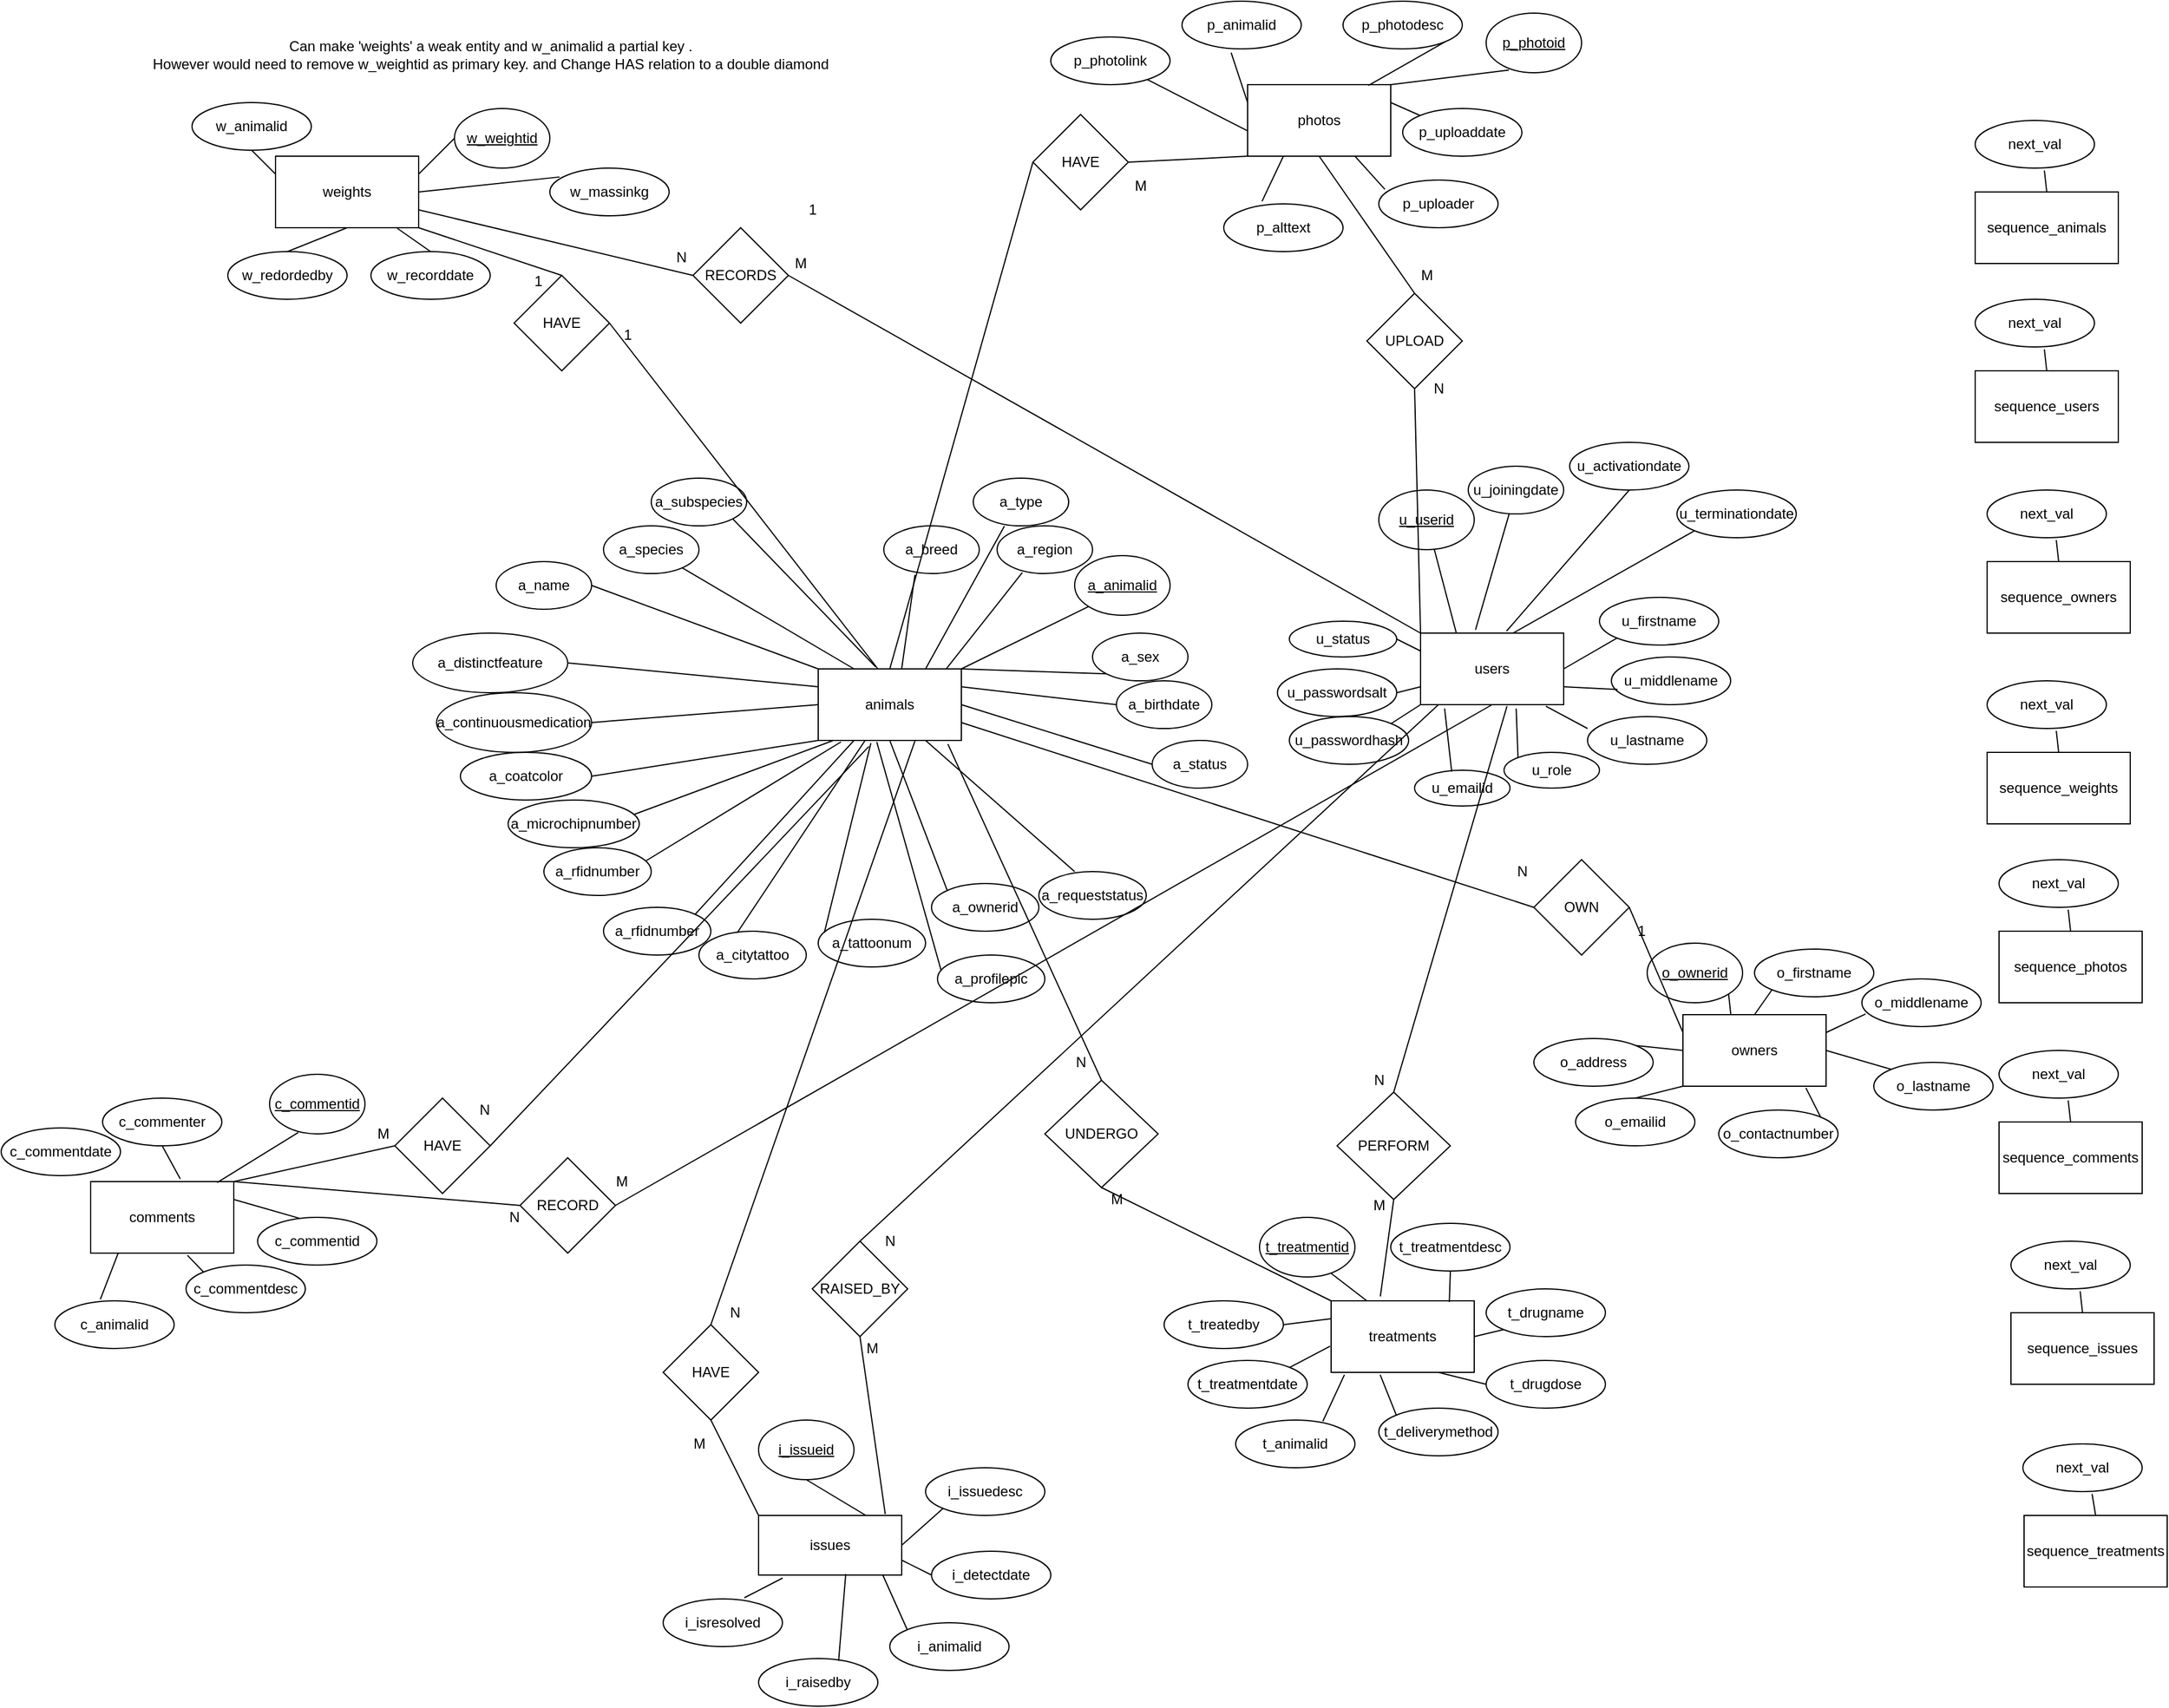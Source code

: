 <mxfile version="15.9.4" type="device"><diagram id="XoA7X199wVjBKT59jIY0" name="Page-1"><mxGraphModel dx="2791" dy="2110" grid="1" gridSize="10" guides="1" tooltips="1" connect="1" arrows="1" fold="1" page="1" pageScale="1" pageWidth="850" pageHeight="1100" math="0" shadow="0"><root><mxCell id="0"/><mxCell id="1" parent="0"/><mxCell id="K0qi2URCiD-1SyDhXt7B-1" value="animals" style="rounded=0;whiteSpace=wrap;html=1;" parent="1" vertex="1"><mxGeometry x="510" y="470" width="120" height="60" as="geometry"/></mxCell><mxCell id="K0qi2URCiD-1SyDhXt7B-3" value="&lt;u&gt;a_animalid&lt;/u&gt;" style="ellipse;whiteSpace=wrap;html=1;" parent="1" vertex="1"><mxGeometry x="725" y="375" width="80" height="50" as="geometry"/></mxCell><mxCell id="K0qi2URCiD-1SyDhXt7B-4" value="a_name" style="ellipse;whiteSpace=wrap;html=1;" parent="1" vertex="1"><mxGeometry x="240" y="380" width="80" height="40" as="geometry"/></mxCell><mxCell id="K0qi2URCiD-1SyDhXt7B-5" value="a_species" style="ellipse;whiteSpace=wrap;html=1;" parent="1" vertex="1"><mxGeometry x="330" y="350" width="80" height="40" as="geometry"/></mxCell><mxCell id="K0qi2URCiD-1SyDhXt7B-6" value="a_subspecies" style="ellipse;whiteSpace=wrap;html=1;" parent="1" vertex="1"><mxGeometry x="370" y="310" width="80" height="40" as="geometry"/></mxCell><mxCell id="K0qi2URCiD-1SyDhXt7B-7" value="a_breed" style="ellipse;whiteSpace=wrap;html=1;" parent="1" vertex="1"><mxGeometry x="565" y="350" width="80" height="40" as="geometry"/></mxCell><mxCell id="K0qi2URCiD-1SyDhXt7B-8" value="a_type" style="ellipse;whiteSpace=wrap;html=1;" parent="1" vertex="1"><mxGeometry x="640" y="310" width="80" height="40" as="geometry"/></mxCell><mxCell id="K0qi2URCiD-1SyDhXt7B-9" value="a_region" style="ellipse;whiteSpace=wrap;html=1;" parent="1" vertex="1"><mxGeometry x="660" y="350" width="80" height="40" as="geometry"/></mxCell><mxCell id="K0qi2URCiD-1SyDhXt7B-10" value="a_sex" style="ellipse;whiteSpace=wrap;html=1;" parent="1" vertex="1"><mxGeometry x="740" y="440" width="80" height="40" as="geometry"/></mxCell><mxCell id="K0qi2URCiD-1SyDhXt7B-11" value="a_birthdate" style="ellipse;whiteSpace=wrap;html=1;" parent="1" vertex="1"><mxGeometry x="760" y="480" width="80" height="40" as="geometry"/></mxCell><mxCell id="K0qi2URCiD-1SyDhXt7B-12" value="a_status" style="ellipse;whiteSpace=wrap;html=1;" parent="1" vertex="1"><mxGeometry x="790" y="530" width="80" height="40" as="geometry"/></mxCell><mxCell id="K0qi2URCiD-1SyDhXt7B-13" value="a_requeststatus" style="ellipse;whiteSpace=wrap;html=1;" parent="1" vertex="1"><mxGeometry x="695" y="640" width="90" height="40" as="geometry"/></mxCell><mxCell id="K0qi2URCiD-1SyDhXt7B-14" value="a_ownerid" style="ellipse;whiteSpace=wrap;html=1;" parent="1" vertex="1"><mxGeometry x="605" y="650" width="90" height="40" as="geometry"/></mxCell><mxCell id="K0qi2URCiD-1SyDhXt7B-15" value="a_profilepic" style="ellipse;whiteSpace=wrap;html=1;" parent="1" vertex="1"><mxGeometry x="610" y="710" width="90" height="40" as="geometry"/></mxCell><mxCell id="K0qi2URCiD-1SyDhXt7B-16" value="a_tattoonum" style="ellipse;whiteSpace=wrap;html=1;" parent="1" vertex="1"><mxGeometry x="510" y="680" width="90" height="40" as="geometry"/></mxCell><mxCell id="K0qi2URCiD-1SyDhXt7B-17" value="a_citytattoo" style="ellipse;whiteSpace=wrap;html=1;" parent="1" vertex="1"><mxGeometry x="410" y="690" width="90" height="40" as="geometry"/></mxCell><mxCell id="K0qi2URCiD-1SyDhXt7B-18" value="a_rfidnumber" style="ellipse;whiteSpace=wrap;html=1;" parent="1" vertex="1"><mxGeometry x="330" y="670" width="90" height="40" as="geometry"/></mxCell><mxCell id="K0qi2URCiD-1SyDhXt7B-19" value="a_rfidnumber" style="ellipse;whiteSpace=wrap;html=1;" parent="1" vertex="1"><mxGeometry x="280" y="620" width="90" height="40" as="geometry"/></mxCell><mxCell id="K0qi2URCiD-1SyDhXt7B-20" value="a_microchipnumber" style="ellipse;whiteSpace=wrap;html=1;" parent="1" vertex="1"><mxGeometry x="250" y="580" width="110" height="40" as="geometry"/></mxCell><mxCell id="K0qi2URCiD-1SyDhXt7B-21" value="a_coatcolor" style="ellipse;whiteSpace=wrap;html=1;" parent="1" vertex="1"><mxGeometry x="210" y="540" width="110" height="40" as="geometry"/></mxCell><mxCell id="K0qi2URCiD-1SyDhXt7B-22" value="a_continuousmedication" style="ellipse;whiteSpace=wrap;html=1;" parent="1" vertex="1"><mxGeometry x="190" y="490" width="130" height="50" as="geometry"/></mxCell><mxCell id="K0qi2URCiD-1SyDhXt7B-23" value="a_distinctfeature" style="ellipse;whiteSpace=wrap;html=1;" parent="1" vertex="1"><mxGeometry x="170" y="440" width="130" height="50" as="geometry"/></mxCell><mxCell id="K0qi2URCiD-1SyDhXt7B-25" value="users" style="rounded=0;whiteSpace=wrap;html=1;" parent="1" vertex="1"><mxGeometry x="1015" y="440" width="120" height="60" as="geometry"/></mxCell><mxCell id="K0qi2URCiD-1SyDhXt7B-26" value="&lt;u&gt;u_userid&lt;/u&gt;" style="ellipse;whiteSpace=wrap;html=1;" parent="1" vertex="1"><mxGeometry x="980" y="320" width="80" height="50" as="geometry"/></mxCell><mxCell id="K0qi2URCiD-1SyDhXt7B-27" value="u_joiningdate" style="ellipse;whiteSpace=wrap;html=1;" parent="1" vertex="1"><mxGeometry x="1055" y="300" width="80" height="40" as="geometry"/></mxCell><mxCell id="K0qi2URCiD-1SyDhXt7B-28" value="u_activationdate" style="ellipse;whiteSpace=wrap;html=1;" parent="1" vertex="1"><mxGeometry x="1140" y="280" width="100" height="40" as="geometry"/></mxCell><mxCell id="K0qi2URCiD-1SyDhXt7B-29" value="u_terminationdate" style="ellipse;whiteSpace=wrap;html=1;" parent="1" vertex="1"><mxGeometry x="1230" y="320" width="100" height="40" as="geometry"/></mxCell><mxCell id="K0qi2URCiD-1SyDhXt7B-30" value="u_firstname" style="ellipse;whiteSpace=wrap;html=1;" parent="1" vertex="1"><mxGeometry x="1165" y="410" width="100" height="40" as="geometry"/></mxCell><mxCell id="K0qi2URCiD-1SyDhXt7B-31" value="u_middlename" style="ellipse;whiteSpace=wrap;html=1;" parent="1" vertex="1"><mxGeometry x="1175" y="460" width="100" height="40" as="geometry"/></mxCell><mxCell id="K0qi2URCiD-1SyDhXt7B-32" value="u_lastname" style="ellipse;whiteSpace=wrap;html=1;" parent="1" vertex="1"><mxGeometry x="1155" y="510" width="100" height="40" as="geometry"/></mxCell><mxCell id="K0qi2URCiD-1SyDhXt7B-33" value="u_role" style="ellipse;whiteSpace=wrap;html=1;" parent="1" vertex="1"><mxGeometry x="1085" y="540" width="80" height="30" as="geometry"/></mxCell><mxCell id="K0qi2URCiD-1SyDhXt7B-35" value="u_emailid" style="ellipse;whiteSpace=wrap;html=1;" parent="1" vertex="1"><mxGeometry x="1010" y="555" width="80" height="30" as="geometry"/></mxCell><mxCell id="K0qi2URCiD-1SyDhXt7B-36" value="u_passwordhash" style="ellipse;whiteSpace=wrap;html=1;" parent="1" vertex="1"><mxGeometry x="905" y="510" width="100" height="40" as="geometry"/></mxCell><mxCell id="K0qi2URCiD-1SyDhXt7B-37" value="u_passwordsalt" style="ellipse;whiteSpace=wrap;html=1;" parent="1" vertex="1"><mxGeometry x="895" y="470" width="100" height="40" as="geometry"/></mxCell><mxCell id="K0qi2URCiD-1SyDhXt7B-38" value="u_status" style="ellipse;whiteSpace=wrap;html=1;" parent="1" vertex="1"><mxGeometry x="905" y="430" width="90" height="30" as="geometry"/></mxCell><mxCell id="K0qi2URCiD-1SyDhXt7B-39" value="owners" style="rounded=0;whiteSpace=wrap;html=1;" parent="1" vertex="1"><mxGeometry x="1235" y="760" width="120" height="60" as="geometry"/></mxCell><mxCell id="K0qi2URCiD-1SyDhXt7B-40" value="&lt;u&gt;o_ownerid&lt;/u&gt;" style="ellipse;whiteSpace=wrap;html=1;" parent="1" vertex="1"><mxGeometry x="1205" y="700" width="80" height="50" as="geometry"/></mxCell><mxCell id="K0qi2URCiD-1SyDhXt7B-41" value="o_firstname" style="ellipse;whiteSpace=wrap;html=1;" parent="1" vertex="1"><mxGeometry x="1295" y="705" width="100" height="40" as="geometry"/></mxCell><mxCell id="K0qi2URCiD-1SyDhXt7B-42" value="o_middlename" style="ellipse;whiteSpace=wrap;html=1;" parent="1" vertex="1"><mxGeometry x="1385" y="730" width="100" height="40" as="geometry"/></mxCell><mxCell id="K0qi2URCiD-1SyDhXt7B-43" value="o_lastname" style="ellipse;whiteSpace=wrap;html=1;" parent="1" vertex="1"><mxGeometry x="1395" y="800" width="100" height="40" as="geometry"/></mxCell><mxCell id="K0qi2URCiD-1SyDhXt7B-44" value="o_contactnumber" style="ellipse;whiteSpace=wrap;html=1;" parent="1" vertex="1"><mxGeometry x="1265" y="840" width="100" height="40" as="geometry"/></mxCell><mxCell id="K0qi2URCiD-1SyDhXt7B-45" value="o_emailid" style="ellipse;whiteSpace=wrap;html=1;" parent="1" vertex="1"><mxGeometry x="1145" y="830" width="100" height="40" as="geometry"/></mxCell><mxCell id="K0qi2URCiD-1SyDhXt7B-46" value="o_address" style="ellipse;whiteSpace=wrap;html=1;" parent="1" vertex="1"><mxGeometry x="1110" y="780" width="100" height="40" as="geometry"/></mxCell><mxCell id="K0qi2URCiD-1SyDhXt7B-47" value="weights" style="rounded=0;whiteSpace=wrap;html=1;" parent="1" vertex="1"><mxGeometry x="55" y="40" width="120" height="60" as="geometry"/></mxCell><mxCell id="K0qi2URCiD-1SyDhXt7B-48" value="&lt;u&gt;w_weightid&lt;/u&gt;" style="ellipse;whiteSpace=wrap;html=1;" parent="1" vertex="1"><mxGeometry x="205" width="80" height="50" as="geometry"/></mxCell><mxCell id="K0qi2URCiD-1SyDhXt7B-49" value="w_massinkg" style="ellipse;whiteSpace=wrap;html=1;" parent="1" vertex="1"><mxGeometry x="285" y="50" width="100" height="40" as="geometry"/></mxCell><mxCell id="K0qi2URCiD-1SyDhXt7B-51" value="w_recorddate" style="ellipse;whiteSpace=wrap;html=1;" parent="1" vertex="1"><mxGeometry x="135" y="120" width="100" height="40" as="geometry"/></mxCell><mxCell id="K0qi2URCiD-1SyDhXt7B-52" value="w_redordedby&lt;span style=&quot;color: rgba(0 , 0 , 0 , 0) ; font-family: monospace ; font-size: 0px&quot;&gt;%3CmxGraphModel%3E%3Croot%3E%3CmxCell%20id%3D%220%22%2F%3E%3CmxCell%20id%3D%221%22%20parent%3D%220%22%2F%3E%3CmxCell%20id%3D%222%22%20value%3D%22w_massinkg%22%20style%3D%22ellipse%3BwhiteSpace%3Dwrap%3Bhtml%3D1%3B%22%20vertex%3D%221%22%20parent%3D%221%22%3E%3CmxGeometry%20x%3D%22210%22%20y%3D%22540%22%20width%3D%22100%22%20height%3D%2240%22%20as%3D%22geometry%22%2F%3E%3C%2FmxCell%3E%3C%2Froot%3E%3C%2FmxGraphModel%3E&lt;/span&gt;" style="ellipse;whiteSpace=wrap;html=1;" parent="1" vertex="1"><mxGeometry x="15" y="120" width="100" height="40" as="geometry"/></mxCell><mxCell id="K0qi2URCiD-1SyDhXt7B-53" value="w_animalid" style="ellipse;whiteSpace=wrap;html=1;" parent="1" vertex="1"><mxGeometry x="-15" y="-5" width="100" height="40" as="geometry"/></mxCell><mxCell id="K0qi2URCiD-1SyDhXt7B-54" value="photos" style="rounded=0;whiteSpace=wrap;html=1;" parent="1" vertex="1"><mxGeometry x="870" y="-20" width="120" height="60" as="geometry"/></mxCell><mxCell id="K0qi2URCiD-1SyDhXt7B-55" value="&lt;u&gt;p_photoid&lt;/u&gt;" style="ellipse;whiteSpace=wrap;html=1;" parent="1" vertex="1"><mxGeometry x="1070" y="-80" width="80" height="50" as="geometry"/></mxCell><mxCell id="K0qi2URCiD-1SyDhXt7B-56" value="p_photodesc" style="ellipse;whiteSpace=wrap;html=1;" parent="1" vertex="1"><mxGeometry x="950" y="-90" width="100" height="40" as="geometry"/></mxCell><mxCell id="K0qi2URCiD-1SyDhXt7B-57" value="p_animalid" style="ellipse;whiteSpace=wrap;html=1;" parent="1" vertex="1"><mxGeometry x="815" y="-90" width="100" height="40" as="geometry"/></mxCell><mxCell id="K0qi2URCiD-1SyDhXt7B-58" value="p_photolink" style="ellipse;whiteSpace=wrap;html=1;" parent="1" vertex="1"><mxGeometry x="705" y="-60" width="100" height="40" as="geometry"/></mxCell><mxCell id="K0qi2URCiD-1SyDhXt7B-59" value="p_alttext" style="ellipse;whiteSpace=wrap;html=1;" parent="1" vertex="1"><mxGeometry x="850" y="80" width="100" height="40" as="geometry"/></mxCell><mxCell id="K0qi2URCiD-1SyDhXt7B-60" value="p_uploader" style="ellipse;whiteSpace=wrap;html=1;" parent="1" vertex="1"><mxGeometry x="980" y="60" width="100" height="40" as="geometry"/></mxCell><mxCell id="K0qi2URCiD-1SyDhXt7B-61" value="p_uploaddate" style="ellipse;whiteSpace=wrap;html=1;" parent="1" vertex="1"><mxGeometry x="1000" width="100" height="40" as="geometry"/></mxCell><mxCell id="K0qi2URCiD-1SyDhXt7B-62" value="comments" style="rounded=0;whiteSpace=wrap;html=1;" parent="1" vertex="1"><mxGeometry x="-100" y="900" width="120" height="60" as="geometry"/></mxCell><mxCell id="K0qi2URCiD-1SyDhXt7B-63" value="&lt;u&gt;c_commentid&lt;/u&gt;" style="ellipse;whiteSpace=wrap;html=1;" parent="1" vertex="1"><mxGeometry x="50" y="810" width="80" height="50" as="geometry"/></mxCell><mxCell id="K0qi2URCiD-1SyDhXt7B-64" value="c_commentid" style="ellipse;whiteSpace=wrap;html=1;" parent="1" vertex="1"><mxGeometry x="40" y="930" width="100" height="40" as="geometry"/></mxCell><mxCell id="K0qi2URCiD-1SyDhXt7B-65" value="c_commentdesc" style="ellipse;whiteSpace=wrap;html=1;" parent="1" vertex="1"><mxGeometry x="-20" y="970" width="100" height="40" as="geometry"/></mxCell><mxCell id="K0qi2URCiD-1SyDhXt7B-66" value="c_animalid" style="ellipse;whiteSpace=wrap;html=1;" parent="1" vertex="1"><mxGeometry x="-130" y="1000" width="100" height="40" as="geometry"/></mxCell><mxCell id="K0qi2URCiD-1SyDhXt7B-67" value="c_commentdate" style="ellipse;whiteSpace=wrap;html=1;" parent="1" vertex="1"><mxGeometry x="-175" y="855" width="100" height="40" as="geometry"/></mxCell><mxCell id="K0qi2URCiD-1SyDhXt7B-68" value="c_commenter" style="ellipse;whiteSpace=wrap;html=1;" parent="1" vertex="1"><mxGeometry x="-90" y="830" width="100" height="40" as="geometry"/></mxCell><mxCell id="K0qi2URCiD-1SyDhXt7B-69" value="issues" style="rounded=0;whiteSpace=wrap;html=1;" parent="1" vertex="1"><mxGeometry x="460" y="1180" width="120" height="50" as="geometry"/></mxCell><mxCell id="K0qi2URCiD-1SyDhXt7B-70" value="&lt;u&gt;i_issueid&lt;/u&gt;" style="ellipse;whiteSpace=wrap;html=1;" parent="1" vertex="1"><mxGeometry x="460" y="1100" width="80" height="50" as="geometry"/></mxCell><mxCell id="K0qi2URCiD-1SyDhXt7B-71" value="i_issuedesc" style="ellipse;whiteSpace=wrap;html=1;" parent="1" vertex="1"><mxGeometry x="600" y="1140" width="100" height="40" as="geometry"/></mxCell><mxCell id="K0qi2URCiD-1SyDhXt7B-72" value="i_detectdate" style="ellipse;whiteSpace=wrap;html=1;" parent="1" vertex="1"><mxGeometry x="605" y="1210" width="100" height="40" as="geometry"/></mxCell><mxCell id="K0qi2URCiD-1SyDhXt7B-73" value="i_animalid" style="ellipse;whiteSpace=wrap;html=1;" parent="1" vertex="1"><mxGeometry x="570" y="1270" width="100" height="40" as="geometry"/></mxCell><mxCell id="K0qi2URCiD-1SyDhXt7B-74" value="i_raisedby" style="ellipse;whiteSpace=wrap;html=1;" parent="1" vertex="1"><mxGeometry x="460" y="1300" width="100" height="40" as="geometry"/></mxCell><mxCell id="K0qi2URCiD-1SyDhXt7B-75" value="i_isresolved" style="ellipse;whiteSpace=wrap;html=1;" parent="1" vertex="1"><mxGeometry x="380" y="1250" width="100" height="40" as="geometry"/></mxCell><mxCell id="K0qi2URCiD-1SyDhXt7B-76" value="treatments" style="rounded=0;whiteSpace=wrap;html=1;" parent="1" vertex="1"><mxGeometry x="940" y="1000" width="120" height="60" as="geometry"/></mxCell><mxCell id="K0qi2URCiD-1SyDhXt7B-77" value="&lt;u&gt;t_treatmentid&lt;/u&gt;" style="ellipse;whiteSpace=wrap;html=1;" parent="1" vertex="1"><mxGeometry x="880" y="930" width="80" height="50" as="geometry"/></mxCell><mxCell id="K0qi2URCiD-1SyDhXt7B-78" value="t_treatmentdesc" style="ellipse;whiteSpace=wrap;html=1;" parent="1" vertex="1"><mxGeometry x="990" y="935" width="100" height="40" as="geometry"/></mxCell><mxCell id="K0qi2URCiD-1SyDhXt7B-79" value="t_drugname" style="ellipse;whiteSpace=wrap;html=1;" parent="1" vertex="1"><mxGeometry x="1070" y="990" width="100" height="40" as="geometry"/></mxCell><mxCell id="K0qi2URCiD-1SyDhXt7B-80" value="t_drugdose" style="ellipse;whiteSpace=wrap;html=1;" parent="1" vertex="1"><mxGeometry x="1070" y="1050" width="100" height="40" as="geometry"/></mxCell><mxCell id="K0qi2URCiD-1SyDhXt7B-81" value="t_deliverymethod" style="ellipse;whiteSpace=wrap;html=1;" parent="1" vertex="1"><mxGeometry x="980" y="1090" width="100" height="40" as="geometry"/></mxCell><mxCell id="K0qi2URCiD-1SyDhXt7B-82" value="t_animalid" style="ellipse;whiteSpace=wrap;html=1;" parent="1" vertex="1"><mxGeometry x="860" y="1100" width="100" height="40" as="geometry"/></mxCell><mxCell id="K0qi2URCiD-1SyDhXt7B-83" value="t_treatmentdate" style="ellipse;whiteSpace=wrap;html=1;" parent="1" vertex="1"><mxGeometry x="820" y="1050" width="100" height="40" as="geometry"/></mxCell><mxCell id="K0qi2URCiD-1SyDhXt7B-84" value="t_treatedby" style="ellipse;whiteSpace=wrap;html=1;" parent="1" vertex="1"><mxGeometry x="800" y="1000" width="100" height="40" as="geometry"/></mxCell><mxCell id="K0qi2URCiD-1SyDhXt7B-86" value="sequence_animals" style="rounded=0;whiteSpace=wrap;html=1;" parent="1" vertex="1"><mxGeometry x="1480" y="70" width="120" height="60" as="geometry"/></mxCell><mxCell id="K0qi2URCiD-1SyDhXt7B-87" value="next_val" style="ellipse;whiteSpace=wrap;html=1;" parent="1" vertex="1"><mxGeometry x="1480" y="10" width="100" height="40" as="geometry"/></mxCell><mxCell id="K0qi2URCiD-1SyDhXt7B-88" value="" style="endArrow=none;html=1;rounded=0;entryX=0.58;entryY=1.05;entryDx=0;entryDy=0;exitX=0.5;exitY=0;exitDx=0;exitDy=0;entryPerimeter=0;" parent="1" source="K0qi2URCiD-1SyDhXt7B-86" target="K0qi2URCiD-1SyDhXt7B-87" edge="1"><mxGeometry width="50" height="50" relative="1" as="geometry"><mxPoint x="1630" y="95" as="sourcePoint"/><mxPoint x="1680" y="45" as="targetPoint"/></mxGeometry></mxCell><mxCell id="K0qi2URCiD-1SyDhXt7B-89" value="sequence_users" style="rounded=0;whiteSpace=wrap;html=1;" parent="1" vertex="1"><mxGeometry x="1480" y="220" width="120" height="60" as="geometry"/></mxCell><mxCell id="K0qi2URCiD-1SyDhXt7B-90" value="next_val" style="ellipse;whiteSpace=wrap;html=1;" parent="1" vertex="1"><mxGeometry x="1480" y="160" width="100" height="40" as="geometry"/></mxCell><mxCell id="K0qi2URCiD-1SyDhXt7B-91" value="" style="endArrow=none;html=1;rounded=0;entryX=0.58;entryY=1.05;entryDx=0;entryDy=0;exitX=0.5;exitY=0;exitDx=0;exitDy=0;entryPerimeter=0;" parent="1" source="K0qi2URCiD-1SyDhXt7B-89" target="K0qi2URCiD-1SyDhXt7B-90" edge="1"><mxGeometry width="50" height="50" relative="1" as="geometry"><mxPoint x="1630" y="245" as="sourcePoint"/><mxPoint x="1680" y="195" as="targetPoint"/></mxGeometry></mxCell><mxCell id="K0qi2URCiD-1SyDhXt7B-92" value="sequence_owners" style="rounded=0;whiteSpace=wrap;html=1;" parent="1" vertex="1"><mxGeometry x="1490" y="380" width="120" height="60" as="geometry"/></mxCell><mxCell id="K0qi2URCiD-1SyDhXt7B-93" value="next_val" style="ellipse;whiteSpace=wrap;html=1;" parent="1" vertex="1"><mxGeometry x="1490" y="320" width="100" height="40" as="geometry"/></mxCell><mxCell id="K0qi2URCiD-1SyDhXt7B-94" value="" style="endArrow=none;html=1;rounded=0;entryX=0.58;entryY=1.05;entryDx=0;entryDy=0;exitX=0.5;exitY=0;exitDx=0;exitDy=0;entryPerimeter=0;" parent="1" source="K0qi2URCiD-1SyDhXt7B-92" target="K0qi2URCiD-1SyDhXt7B-93" edge="1"><mxGeometry width="50" height="50" relative="1" as="geometry"><mxPoint x="1640" y="405" as="sourcePoint"/><mxPoint x="1690" y="355" as="targetPoint"/></mxGeometry></mxCell><mxCell id="K0qi2URCiD-1SyDhXt7B-95" value="sequence_weights" style="rounded=0;whiteSpace=wrap;html=1;" parent="1" vertex="1"><mxGeometry x="1490" y="540" width="120" height="60" as="geometry"/></mxCell><mxCell id="K0qi2URCiD-1SyDhXt7B-96" value="next_val" style="ellipse;whiteSpace=wrap;html=1;" parent="1" vertex="1"><mxGeometry x="1490" y="480" width="100" height="40" as="geometry"/></mxCell><mxCell id="K0qi2URCiD-1SyDhXt7B-97" value="" style="endArrow=none;html=1;rounded=0;entryX=0.58;entryY=1.05;entryDx=0;entryDy=0;exitX=0.5;exitY=0;exitDx=0;exitDy=0;entryPerimeter=0;" parent="1" source="K0qi2URCiD-1SyDhXt7B-95" target="K0qi2URCiD-1SyDhXt7B-96" edge="1"><mxGeometry width="50" height="50" relative="1" as="geometry"><mxPoint x="1640" y="565" as="sourcePoint"/><mxPoint x="1690" y="515" as="targetPoint"/></mxGeometry></mxCell><mxCell id="K0qi2URCiD-1SyDhXt7B-98" value="sequence_photos" style="rounded=0;whiteSpace=wrap;html=1;" parent="1" vertex="1"><mxGeometry x="1500" y="690" width="120" height="60" as="geometry"/></mxCell><mxCell id="K0qi2URCiD-1SyDhXt7B-99" value="next_val" style="ellipse;whiteSpace=wrap;html=1;" parent="1" vertex="1"><mxGeometry x="1500" y="630" width="100" height="40" as="geometry"/></mxCell><mxCell id="K0qi2URCiD-1SyDhXt7B-100" value="" style="endArrow=none;html=1;rounded=0;entryX=0.58;entryY=1.05;entryDx=0;entryDy=0;exitX=0.5;exitY=0;exitDx=0;exitDy=0;entryPerimeter=0;" parent="1" source="K0qi2URCiD-1SyDhXt7B-98" target="K0qi2URCiD-1SyDhXt7B-99" edge="1"><mxGeometry width="50" height="50" relative="1" as="geometry"><mxPoint x="1650" y="715" as="sourcePoint"/><mxPoint x="1700" y="665" as="targetPoint"/></mxGeometry></mxCell><mxCell id="K0qi2URCiD-1SyDhXt7B-101" value="sequence_comments" style="rounded=0;whiteSpace=wrap;html=1;" parent="1" vertex="1"><mxGeometry x="1500" y="850" width="120" height="60" as="geometry"/></mxCell><mxCell id="K0qi2URCiD-1SyDhXt7B-102" value="next_val" style="ellipse;whiteSpace=wrap;html=1;" parent="1" vertex="1"><mxGeometry x="1500" y="790" width="100" height="40" as="geometry"/></mxCell><mxCell id="K0qi2URCiD-1SyDhXt7B-103" value="" style="endArrow=none;html=1;rounded=0;entryX=0.58;entryY=1.05;entryDx=0;entryDy=0;exitX=0.5;exitY=0;exitDx=0;exitDy=0;entryPerimeter=0;" parent="1" source="K0qi2URCiD-1SyDhXt7B-101" target="K0qi2URCiD-1SyDhXt7B-102" edge="1"><mxGeometry width="50" height="50" relative="1" as="geometry"><mxPoint x="1650" y="875" as="sourcePoint"/><mxPoint x="1700" y="825" as="targetPoint"/></mxGeometry></mxCell><mxCell id="K0qi2URCiD-1SyDhXt7B-104" value="sequence_issues" style="rounded=0;whiteSpace=wrap;html=1;" parent="1" vertex="1"><mxGeometry x="1510" y="1010" width="120" height="60" as="geometry"/></mxCell><mxCell id="K0qi2URCiD-1SyDhXt7B-105" value="next_val" style="ellipse;whiteSpace=wrap;html=1;" parent="1" vertex="1"><mxGeometry x="1510" y="950" width="100" height="40" as="geometry"/></mxCell><mxCell id="K0qi2URCiD-1SyDhXt7B-106" value="" style="endArrow=none;html=1;rounded=0;entryX=0.58;entryY=1.05;entryDx=0;entryDy=0;exitX=0.5;exitY=0;exitDx=0;exitDy=0;entryPerimeter=0;" parent="1" source="K0qi2URCiD-1SyDhXt7B-104" target="K0qi2URCiD-1SyDhXt7B-105" edge="1"><mxGeometry width="50" height="50" relative="1" as="geometry"><mxPoint x="1660" y="1035" as="sourcePoint"/><mxPoint x="1710" y="985" as="targetPoint"/></mxGeometry></mxCell><mxCell id="K0qi2URCiD-1SyDhXt7B-107" value="sequence_treatments" style="rounded=0;whiteSpace=wrap;html=1;" parent="1" vertex="1"><mxGeometry x="1521" y="1180" width="120" height="60" as="geometry"/></mxCell><mxCell id="K0qi2URCiD-1SyDhXt7B-108" value="next_val" style="ellipse;whiteSpace=wrap;html=1;" parent="1" vertex="1"><mxGeometry x="1520" y="1120" width="100" height="40" as="geometry"/></mxCell><mxCell id="K0qi2URCiD-1SyDhXt7B-109" value="" style="endArrow=none;html=1;rounded=0;entryX=0.58;entryY=1.05;entryDx=0;entryDy=0;exitX=0.5;exitY=0;exitDx=0;exitDy=0;entryPerimeter=0;" parent="1" source="K0qi2URCiD-1SyDhXt7B-107" target="K0qi2URCiD-1SyDhXt7B-108" edge="1"><mxGeometry width="50" height="50" relative="1" as="geometry"><mxPoint x="1670" y="1205" as="sourcePoint"/><mxPoint x="1720" y="1155" as="targetPoint"/></mxGeometry></mxCell><mxCell id="GGyHhoZc1xPjDJ-Et_Ke-1" value="OWN" style="rhombus;whiteSpace=wrap;html=1;" vertex="1" parent="1"><mxGeometry x="1110" y="630" width="80" height="80" as="geometry"/></mxCell><mxCell id="GGyHhoZc1xPjDJ-Et_Ke-2" value="" style="endArrow=none;html=1;rounded=0;exitX=1;exitY=0.5;exitDx=0;exitDy=0;entryX=0;entryY=0.25;entryDx=0;entryDy=0;" edge="1" parent="1" source="GGyHhoZc1xPjDJ-Et_Ke-1" target="K0qi2URCiD-1SyDhXt7B-39"><mxGeometry width="50" height="50" relative="1" as="geometry"><mxPoint x="690" y="650" as="sourcePoint"/><mxPoint x="740" y="600" as="targetPoint"/></mxGeometry></mxCell><mxCell id="GGyHhoZc1xPjDJ-Et_Ke-3" value="" style="endArrow=none;html=1;rounded=0;exitX=1;exitY=0.75;exitDx=0;exitDy=0;entryX=0;entryY=0.5;entryDx=0;entryDy=0;" edge="1" parent="1" source="K0qi2URCiD-1SyDhXt7B-1" target="GGyHhoZc1xPjDJ-Et_Ke-1"><mxGeometry width="50" height="50" relative="1" as="geometry"><mxPoint x="570" y="380" as="sourcePoint"/><mxPoint x="620" y="330" as="targetPoint"/></mxGeometry></mxCell><mxCell id="GGyHhoZc1xPjDJ-Et_Ke-4" value="" style="endArrow=none;html=1;rounded=0;entryX=1;entryY=0.5;entryDx=0;entryDy=0;exitX=0;exitY=0.25;exitDx=0;exitDy=0;" edge="1" parent="1" source="K0qi2URCiD-1SyDhXt7B-1" target="K0qi2URCiD-1SyDhXt7B-23"><mxGeometry width="50" height="50" relative="1" as="geometry"><mxPoint x="910" y="680" as="sourcePoint"/><mxPoint x="960" y="630" as="targetPoint"/></mxGeometry></mxCell><mxCell id="GGyHhoZc1xPjDJ-Et_Ke-5" value="" style="endArrow=none;html=1;rounded=0;entryX=1;entryY=0.5;entryDx=0;entryDy=0;exitX=0;exitY=0.5;exitDx=0;exitDy=0;" edge="1" parent="1" source="K0qi2URCiD-1SyDhXt7B-1" target="K0qi2URCiD-1SyDhXt7B-22"><mxGeometry width="50" height="50" relative="1" as="geometry"><mxPoint x="910" y="680" as="sourcePoint"/><mxPoint x="960" y="630" as="targetPoint"/></mxGeometry></mxCell><mxCell id="GGyHhoZc1xPjDJ-Et_Ke-6" value="" style="endArrow=none;html=1;rounded=0;exitX=1;exitY=0.5;exitDx=0;exitDy=0;entryX=0;entryY=1;entryDx=0;entryDy=0;" edge="1" parent="1" source="K0qi2URCiD-1SyDhXt7B-21" target="K0qi2URCiD-1SyDhXt7B-1"><mxGeometry width="50" height="50" relative="1" as="geometry"><mxPoint x="910" y="680" as="sourcePoint"/><mxPoint x="960" y="630" as="targetPoint"/></mxGeometry></mxCell><mxCell id="GGyHhoZc1xPjDJ-Et_Ke-7" value="" style="endArrow=none;html=1;rounded=0;exitX=0.956;exitY=0.306;exitDx=0;exitDy=0;entryX=0.101;entryY=1.004;entryDx=0;entryDy=0;entryPerimeter=0;exitPerimeter=0;" edge="1" parent="1" source="K0qi2URCiD-1SyDhXt7B-20" target="K0qi2URCiD-1SyDhXt7B-1"><mxGeometry width="50" height="50" relative="1" as="geometry"><mxPoint x="460" y="580" as="sourcePoint"/><mxPoint x="520" y="540" as="targetPoint"/></mxGeometry></mxCell><mxCell id="GGyHhoZc1xPjDJ-Et_Ke-8" value="" style="endArrow=none;html=1;rounded=0;entryX=0.159;entryY=1.021;entryDx=0;entryDy=0;entryPerimeter=0;exitX=0.946;exitY=0.281;exitDx=0;exitDy=0;exitPerimeter=0;" edge="1" parent="1" source="K0qi2URCiD-1SyDhXt7B-19" target="K0qi2URCiD-1SyDhXt7B-1"><mxGeometry width="50" height="50" relative="1" as="geometry"><mxPoint x="440" y="640" as="sourcePoint"/><mxPoint x="532.12" y="540.24" as="targetPoint"/></mxGeometry></mxCell><mxCell id="GGyHhoZc1xPjDJ-Et_Ke-9" value="" style="endArrow=none;html=1;rounded=0;entryX=0.25;entryY=1;entryDx=0;entryDy=0;exitX=1;exitY=0;exitDx=0;exitDy=0;" edge="1" parent="1" source="K0qi2URCiD-1SyDhXt7B-18" target="K0qi2URCiD-1SyDhXt7B-1"><mxGeometry width="50" height="50" relative="1" as="geometry"><mxPoint x="455.14" y="651.24" as="sourcePoint"/><mxPoint x="539.08" y="541.26" as="targetPoint"/></mxGeometry></mxCell><mxCell id="GGyHhoZc1xPjDJ-Et_Ke-10" value="" style="endArrow=none;html=1;rounded=0;entryX=0.326;entryY=1.004;entryDx=0;entryDy=0;exitX=0.357;exitY=0.031;exitDx=0;exitDy=0;entryPerimeter=0;exitPerimeter=0;" edge="1" parent="1" source="K0qi2URCiD-1SyDhXt7B-17" target="K0qi2URCiD-1SyDhXt7B-1"><mxGeometry width="50" height="50" relative="1" as="geometry"><mxPoint x="446.82" y="685.858" as="sourcePoint"/><mxPoint x="550" y="540" as="targetPoint"/></mxGeometry></mxCell><mxCell id="GGyHhoZc1xPjDJ-Et_Ke-11" value="" style="endArrow=none;html=1;rounded=0;entryX=0.368;entryY=1.037;entryDx=0;entryDy=0;exitX=0.057;exitY=0.281;exitDx=0;exitDy=0;entryPerimeter=0;exitPerimeter=0;" edge="1" parent="1" source="K0qi2URCiD-1SyDhXt7B-16" target="K0qi2URCiD-1SyDhXt7B-1"><mxGeometry width="50" height="50" relative="1" as="geometry"><mxPoint x="492.13" y="671.24" as="sourcePoint"/><mxPoint x="559.12" y="540.24" as="targetPoint"/></mxGeometry></mxCell><mxCell id="GGyHhoZc1xPjDJ-Et_Ke-12" value="" style="endArrow=none;html=1;rounded=0;entryX=0.409;entryY=1.021;entryDx=0;entryDy=0;exitX=0.035;exitY=0.331;exitDx=0;exitDy=0;entryPerimeter=0;exitPerimeter=0;" edge="1" parent="1" source="K0qi2URCiD-1SyDhXt7B-15" target="K0qi2URCiD-1SyDhXt7B-1"><mxGeometry width="50" height="50" relative="1" as="geometry"><mxPoint x="555.13" y="666.24" as="sourcePoint"/><mxPoint x="564.16" y="542.22" as="targetPoint"/></mxGeometry></mxCell><mxCell id="GGyHhoZc1xPjDJ-Et_Ke-13" value="" style="endArrow=none;html=1;rounded=0;exitX=0;exitY=0;exitDx=0;exitDy=0;entryX=0.5;entryY=1;entryDx=0;entryDy=0;" edge="1" parent="1" source="K0qi2URCiD-1SyDhXt7B-14" target="K0qi2URCiD-1SyDhXt7B-1"><mxGeometry width="50" height="50" relative="1" as="geometry"><mxPoint x="593.15" y="628.24" as="sourcePoint"/><mxPoint x="569.08" y="541.26" as="targetPoint"/></mxGeometry></mxCell><mxCell id="GGyHhoZc1xPjDJ-Et_Ke-14" value="" style="endArrow=none;html=1;rounded=0;exitX=0.333;exitY=0;exitDx=0;exitDy=0;entryX=0.75;entryY=1;entryDx=0;entryDy=0;exitPerimeter=0;" edge="1" parent="1" source="K0qi2URCiD-1SyDhXt7B-13" target="K0qi2URCiD-1SyDhXt7B-1"><mxGeometry width="50" height="50" relative="1" as="geometry"><mxPoint x="658.18" y="585.858" as="sourcePoint"/><mxPoint x="610.918" y="540" as="targetPoint"/></mxGeometry></mxCell><mxCell id="GGyHhoZc1xPjDJ-Et_Ke-16" value="" style="endArrow=none;html=1;rounded=0;entryX=1;entryY=0.5;entryDx=0;entryDy=0;exitX=0;exitY=0.5;exitDx=0;exitDy=0;" edge="1" parent="1" source="K0qi2URCiD-1SyDhXt7B-12" target="K0qi2URCiD-1SyDhXt7B-1"><mxGeometry width="50" height="50" relative="1" as="geometry"><mxPoint x="593.15" y="628.24" as="sourcePoint"/><mxPoint x="569.08" y="541.26" as="targetPoint"/></mxGeometry></mxCell><mxCell id="GGyHhoZc1xPjDJ-Et_Ke-17" value="" style="endArrow=none;html=1;rounded=0;entryX=1;entryY=0.25;entryDx=0;entryDy=0;exitX=0;exitY=0.5;exitDx=0;exitDy=0;" edge="1" parent="1" source="K0qi2URCiD-1SyDhXt7B-11" target="K0qi2URCiD-1SyDhXt7B-1"><mxGeometry width="50" height="50" relative="1" as="geometry"><mxPoint x="670" y="520" as="sourcePoint"/><mxPoint x="640" y="510" as="targetPoint"/></mxGeometry></mxCell><mxCell id="GGyHhoZc1xPjDJ-Et_Ke-18" value="" style="endArrow=none;html=1;rounded=0;entryX=1;entryY=0;entryDx=0;entryDy=0;exitX=0;exitY=1;exitDx=0;exitDy=0;" edge="1" parent="1" source="K0qi2URCiD-1SyDhXt7B-10" target="K0qi2URCiD-1SyDhXt7B-1"><mxGeometry width="50" height="50" relative="1" as="geometry"><mxPoint x="670" y="480" as="sourcePoint"/><mxPoint x="640" y="495" as="targetPoint"/></mxGeometry></mxCell><mxCell id="GGyHhoZc1xPjDJ-Et_Ke-19" value="" style="endArrow=none;html=1;rounded=0;entryX=0.893;entryY=0.004;entryDx=0;entryDy=0;exitX=0.264;exitY=0.981;exitDx=0;exitDy=0;exitPerimeter=0;entryPerimeter=0;" edge="1" parent="1" source="K0qi2URCiD-1SyDhXt7B-9" target="K0qi2URCiD-1SyDhXt7B-1"><mxGeometry width="50" height="50" relative="1" as="geometry"><mxPoint x="661.716" y="454.142" as="sourcePoint"/><mxPoint x="640" y="480" as="targetPoint"/></mxGeometry></mxCell><mxCell id="GGyHhoZc1xPjDJ-Et_Ke-20" value="" style="endArrow=none;html=1;rounded=0;entryX=0.75;entryY=0;entryDx=0;entryDy=0;exitX=0.326;exitY=1.006;exitDx=0;exitDy=0;exitPerimeter=0;" edge="1" parent="1" source="K0qi2URCiD-1SyDhXt7B-8" target="K0qi2URCiD-1SyDhXt7B-1"><mxGeometry width="50" height="50" relative="1" as="geometry"><mxPoint x="631.12" y="419.24" as="sourcePoint"/><mxPoint x="627.16" y="480.24" as="targetPoint"/></mxGeometry></mxCell><mxCell id="GGyHhoZc1xPjDJ-Et_Ke-21" value="" style="endArrow=none;html=1;rounded=0;entryX=0.583;entryY=0;entryDx=0;entryDy=0;exitX=0.326;exitY=1.031;exitDx=0;exitDy=0;exitPerimeter=0;entryPerimeter=0;" edge="1" parent="1" source="K0qi2URCiD-1SyDhXt7B-7" target="K0qi2URCiD-1SyDhXt7B-1"><mxGeometry width="50" height="50" relative="1" as="geometry"><mxPoint x="596.08" y="380.24" as="sourcePoint"/><mxPoint x="610" y="480" as="targetPoint"/></mxGeometry></mxCell><mxCell id="GGyHhoZc1xPjDJ-Et_Ke-22" value="" style="endArrow=none;html=1;rounded=0;entryX=0.401;entryY=-0.029;entryDx=0;entryDy=0;exitX=1;exitY=1;exitDx=0;exitDy=0;entryPerimeter=0;" edge="1" parent="1" source="K0qi2URCiD-1SyDhXt7B-6" target="K0qi2URCiD-1SyDhXt7B-1"><mxGeometry width="50" height="50" relative="1" as="geometry"><mxPoint x="556.08" y="351.24" as="sourcePoint"/><mxPoint x="589.96" y="480" as="targetPoint"/></mxGeometry></mxCell><mxCell id="GGyHhoZc1xPjDJ-Et_Ke-23" value="" style="endArrow=none;html=1;rounded=0;entryX=0.25;entryY=0;entryDx=0;entryDy=0;" edge="1" parent="1" source="K0qi2URCiD-1SyDhXt7B-5" target="K0qi2URCiD-1SyDhXt7B-1"><mxGeometry width="50" height="50" relative="1" as="geometry"><mxPoint x="518.284" y="349.142" as="sourcePoint"/><mxPoint x="568.12" y="478.26" as="targetPoint"/></mxGeometry></mxCell><mxCell id="GGyHhoZc1xPjDJ-Et_Ke-24" value="" style="endArrow=none;html=1;rounded=0;entryX=0;entryY=0;entryDx=0;entryDy=0;exitX=1;exitY=0.5;exitDx=0;exitDy=0;" edge="1" parent="1" source="K0qi2URCiD-1SyDhXt7B-4" target="K0qi2URCiD-1SyDhXt7B-1"><mxGeometry width="50" height="50" relative="1" as="geometry"><mxPoint x="449.154" y="387.558" as="sourcePoint"/><mxPoint x="550" y="480" as="targetPoint"/></mxGeometry></mxCell><mxCell id="GGyHhoZc1xPjDJ-Et_Ke-25" value="" style="endArrow=none;html=1;rounded=0;entryX=0;entryY=1;entryDx=0;entryDy=0;exitX=0.643;exitY=0.004;exitDx=0;exitDy=0;exitPerimeter=0;" edge="1" parent="1" source="K0qi2URCiD-1SyDhXt7B-25" target="K0qi2URCiD-1SyDhXt7B-29"><mxGeometry width="50" height="50" relative="1" as="geometry"><mxPoint x="691.08" y="350.24" as="sourcePoint"/><mxPoint x="705" y="450" as="targetPoint"/></mxGeometry></mxCell><mxCell id="GGyHhoZc1xPjDJ-Et_Ke-27" value="" style="endArrow=none;html=1;rounded=0;entryX=0.5;entryY=1;entryDx=0;entryDy=0;exitX=0.601;exitY=-0.029;exitDx=0;exitDy=0;exitPerimeter=0;" edge="1" parent="1" source="K0qi2URCiD-1SyDhXt7B-25" target="K0qi2URCiD-1SyDhXt7B-28"><mxGeometry width="50" height="50" relative="1" as="geometry"><mxPoint x="1102.16" y="450.24" as="sourcePoint"/><mxPoint x="1139.645" y="409.142" as="targetPoint"/></mxGeometry></mxCell><mxCell id="GGyHhoZc1xPjDJ-Et_Ke-28" value="" style="endArrow=none;html=1;rounded=0;exitX=0.384;exitY=-0.046;exitDx=0;exitDy=0;exitPerimeter=0;" edge="1" parent="1" source="K0qi2URCiD-1SyDhXt7B-25" target="K0qi2URCiD-1SyDhXt7B-27"><mxGeometry width="50" height="50" relative="1" as="geometry"><mxPoint x="1097.12" y="448.26" as="sourcePoint"/><mxPoint x="1095" y="380" as="targetPoint"/></mxGeometry></mxCell><mxCell id="GGyHhoZc1xPjDJ-Et_Ke-29" value="" style="endArrow=none;html=1;rounded=0;exitX=0.25;exitY=0;exitDx=0;exitDy=0;" edge="1" parent="1" source="K0qi2URCiD-1SyDhXt7B-25" target="K0qi2URCiD-1SyDhXt7B-26"><mxGeometry width="50" height="50" relative="1" as="geometry"><mxPoint x="1071.08" y="447.24" as="sourcePoint"/><mxPoint x="1048.084" y="413.9" as="targetPoint"/></mxGeometry></mxCell><mxCell id="GGyHhoZc1xPjDJ-Et_Ke-30" value="" style="endArrow=none;html=1;rounded=0;exitX=0;exitY=0.25;exitDx=0;exitDy=0;entryX=1;entryY=0.5;entryDx=0;entryDy=0;" edge="1" parent="1" source="K0qi2URCiD-1SyDhXt7B-25" target="K0qi2URCiD-1SyDhXt7B-38"><mxGeometry width="50" height="50" relative="1" as="geometry"><mxPoint x="1055" y="450" as="sourcePoint"/><mxPoint x="983.08" y="419.25" as="targetPoint"/></mxGeometry></mxCell><mxCell id="GGyHhoZc1xPjDJ-Et_Ke-31" value="" style="endArrow=none;html=1;rounded=0;exitX=0;exitY=0.75;exitDx=0;exitDy=0;entryX=1;entryY=0.5;entryDx=0;entryDy=0;" edge="1" parent="1" source="K0qi2URCiD-1SyDhXt7B-25" target="K0qi2URCiD-1SyDhXt7B-37"><mxGeometry width="50" height="50" relative="1" as="geometry"><mxPoint x="1025" y="465" as="sourcePoint"/><mxPoint x="1005" y="455" as="targetPoint"/></mxGeometry></mxCell><mxCell id="GGyHhoZc1xPjDJ-Et_Ke-32" value="" style="endArrow=none;html=1;rounded=0;exitX=0;exitY=1;exitDx=0;exitDy=0;entryX=1;entryY=0;entryDx=0;entryDy=0;" edge="1" parent="1" source="K0qi2URCiD-1SyDhXt7B-25" target="K0qi2URCiD-1SyDhXt7B-36"><mxGeometry width="50" height="50" relative="1" as="geometry"><mxPoint x="1025" y="495" as="sourcePoint"/><mxPoint x="1005" y="500" as="targetPoint"/></mxGeometry></mxCell><mxCell id="GGyHhoZc1xPjDJ-Et_Ke-33" value="" style="endArrow=none;html=1;rounded=0;entryX=0.389;entryY=0.041;entryDx=0;entryDy=0;exitX=0.168;exitY=1.054;exitDx=0;exitDy=0;exitPerimeter=0;entryPerimeter=0;" edge="1" parent="1" source="K0qi2URCiD-1SyDhXt7B-25" target="K0qi2URCiD-1SyDhXt7B-35"><mxGeometry width="50" height="50" relative="1" as="geometry"><mxPoint x="1025" y="526" as="sourcePoint"/><mxPoint x="1000.355" y="525.858" as="targetPoint"/></mxGeometry></mxCell><mxCell id="GGyHhoZc1xPjDJ-Et_Ke-34" value="" style="endArrow=none;html=1;rounded=0;entryX=0;entryY=0;entryDx=0;entryDy=0;exitX=0.668;exitY=1.054;exitDx=0;exitDy=0;exitPerimeter=0;" edge="1" parent="1" source="K0qi2URCiD-1SyDhXt7B-25" target="K0qi2URCiD-1SyDhXt7B-33"><mxGeometry width="50" height="50" relative="1" as="geometry"><mxPoint x="1045.16" y="513.24" as="sourcePoint"/><mxPoint x="1036.12" y="551.23" as="targetPoint"/></mxGeometry></mxCell><mxCell id="GGyHhoZc1xPjDJ-Et_Ke-35" value="" style="endArrow=none;html=1;rounded=0;entryX=0;entryY=0.25;entryDx=0;entryDy=0;exitX=0.876;exitY=1.021;exitDx=0;exitDy=0;exitPerimeter=0;entryPerimeter=0;" edge="1" parent="1" source="K0qi2URCiD-1SyDhXt7B-25" target="K0qi2URCiD-1SyDhXt7B-32"><mxGeometry width="50" height="50" relative="1" as="geometry"><mxPoint x="1105.16" y="513.24" as="sourcePoint"/><mxPoint x="1106.716" y="554.393" as="targetPoint"/></mxGeometry></mxCell><mxCell id="GGyHhoZc1xPjDJ-Et_Ke-36" value="" style="endArrow=none;html=1;rounded=0;entryX=0.051;entryY=0.681;entryDx=0;entryDy=0;exitX=1;exitY=0.75;exitDx=0;exitDy=0;entryPerimeter=0;" edge="1" parent="1" source="K0qi2URCiD-1SyDhXt7B-25" target="K0qi2URCiD-1SyDhXt7B-31"><mxGeometry width="50" height="50" relative="1" as="geometry"><mxPoint x="1130.12" y="511.26" as="sourcePoint"/><mxPoint x="1165" y="530" as="targetPoint"/></mxGeometry></mxCell><mxCell id="GGyHhoZc1xPjDJ-Et_Ke-37" value="" style="endArrow=none;html=1;rounded=0;entryX=0;entryY=1;entryDx=0;entryDy=0;exitX=1;exitY=0.5;exitDx=0;exitDy=0;" edge="1" parent="1" source="K0qi2URCiD-1SyDhXt7B-25" target="K0qi2URCiD-1SyDhXt7B-30"><mxGeometry width="50" height="50" relative="1" as="geometry"><mxPoint x="1145" y="495" as="sourcePoint"/><mxPoint x="1190.1" y="497.24" as="targetPoint"/></mxGeometry></mxCell><mxCell id="GGyHhoZc1xPjDJ-Et_Ke-38" value="" style="endArrow=none;html=1;rounded=0;entryX=0;entryY=1;entryDx=0;entryDy=0;exitX=0.5;exitY=0;exitDx=0;exitDy=0;" edge="1" parent="1" source="K0qi2URCiD-1SyDhXt7B-39" target="K0qi2URCiD-1SyDhXt7B-41"><mxGeometry width="50" height="50" relative="1" as="geometry"><mxPoint x="1215" y="820" as="sourcePoint"/><mxPoint x="1265" y="770" as="targetPoint"/></mxGeometry></mxCell><mxCell id="GGyHhoZc1xPjDJ-Et_Ke-39" value="" style="endArrow=none;html=1;rounded=0;entryX=1;entryY=1;entryDx=0;entryDy=0;exitX=0.334;exitY=-0.009;exitDx=0;exitDy=0;exitPerimeter=0;" edge="1" parent="1" source="K0qi2URCiD-1SyDhXt7B-39" target="K0qi2URCiD-1SyDhXt7B-40"><mxGeometry width="50" height="50" relative="1" as="geometry"><mxPoint x="1225" y="830" as="sourcePoint"/><mxPoint x="1275" y="780" as="targetPoint"/></mxGeometry></mxCell><mxCell id="GGyHhoZc1xPjDJ-Et_Ke-40" value="" style="endArrow=none;html=1;rounded=0;entryX=0.031;entryY=0.736;entryDx=0;entryDy=0;exitX=1;exitY=0.25;exitDx=0;exitDy=0;entryPerimeter=0;" edge="1" parent="1" source="K0qi2URCiD-1SyDhXt7B-39" target="K0qi2URCiD-1SyDhXt7B-42"><mxGeometry width="50" height="50" relative="1" as="geometry"><mxPoint x="1305" y="770" as="sourcePoint"/><mxPoint x="1319.645" y="749.142" as="targetPoint"/></mxGeometry></mxCell><mxCell id="GGyHhoZc1xPjDJ-Et_Ke-41" value="" style="endArrow=none;html=1;rounded=0;entryX=0;entryY=0;entryDx=0;entryDy=0;exitX=1;exitY=0.5;exitDx=0;exitDy=0;" edge="1" parent="1" source="K0qi2URCiD-1SyDhXt7B-39" target="K0qi2URCiD-1SyDhXt7B-43"><mxGeometry width="50" height="50" relative="1" as="geometry"><mxPoint x="1365" y="785" as="sourcePoint"/><mxPoint x="1398.1" y="769.44" as="targetPoint"/></mxGeometry></mxCell><mxCell id="GGyHhoZc1xPjDJ-Et_Ke-42" value="" style="endArrow=none;html=1;rounded=0;entryX=1;entryY=0;entryDx=0;entryDy=0;exitX=0.859;exitY=1.024;exitDx=0;exitDy=0;exitPerimeter=0;" edge="1" parent="1" source="K0qi2URCiD-1SyDhXt7B-39" target="K0qi2URCiD-1SyDhXt7B-44"><mxGeometry width="50" height="50" relative="1" as="geometry"><mxPoint x="1365" y="800" as="sourcePoint"/><mxPoint x="1419.645" y="815.858" as="targetPoint"/></mxGeometry></mxCell><mxCell id="GGyHhoZc1xPjDJ-Et_Ke-43" value="" style="endArrow=none;html=1;rounded=0;entryX=0.5;entryY=0;entryDx=0;entryDy=0;exitX=0;exitY=1;exitDx=0;exitDy=0;" edge="1" parent="1" source="K0qi2URCiD-1SyDhXt7B-39" target="K0qi2URCiD-1SyDhXt7B-45"><mxGeometry width="50" height="50" relative="1" as="geometry"><mxPoint x="1348.08" y="831.44" as="sourcePoint"/><mxPoint x="1360.355" y="855.858" as="targetPoint"/></mxGeometry></mxCell><mxCell id="GGyHhoZc1xPjDJ-Et_Ke-44" value="" style="endArrow=none;html=1;rounded=0;entryX=1;entryY=0;entryDx=0;entryDy=0;exitX=0;exitY=0.5;exitDx=0;exitDy=0;" edge="1" parent="1" source="K0qi2URCiD-1SyDhXt7B-39" target="K0qi2URCiD-1SyDhXt7B-46"><mxGeometry width="50" height="50" relative="1" as="geometry"><mxPoint x="1245" y="830" as="sourcePoint"/><mxPoint x="1205" y="840" as="targetPoint"/></mxGeometry></mxCell><mxCell id="GGyHhoZc1xPjDJ-Et_Ke-45" value="" style="endArrow=none;html=1;rounded=0;exitX=0;exitY=0.5;exitDx=0;exitDy=0;entryX=1;entryY=0.25;entryDx=0;entryDy=0;" edge="1" parent="1" source="K0qi2URCiD-1SyDhXt7B-48" target="K0qi2URCiD-1SyDhXt7B-47"><mxGeometry width="50" height="50" relative="1" as="geometry"><mxPoint x="545" y="70" as="sourcePoint"/><mxPoint x="595" y="20" as="targetPoint"/></mxGeometry></mxCell><mxCell id="GGyHhoZc1xPjDJ-Et_Ke-46" value="" style="endArrow=none;html=1;rounded=0;exitX=0.5;exitY=1;exitDx=0;exitDy=0;entryX=0;entryY=0.25;entryDx=0;entryDy=0;" edge="1" parent="1" source="K0qi2URCiD-1SyDhXt7B-53" target="K0qi2URCiD-1SyDhXt7B-47"><mxGeometry width="50" height="50" relative="1" as="geometry"><mxPoint x="225" y="45" as="sourcePoint"/><mxPoint x="185" y="59" as="targetPoint"/></mxGeometry></mxCell><mxCell id="GGyHhoZc1xPjDJ-Et_Ke-47" value="" style="endArrow=none;html=1;rounded=0;exitX=0.081;exitY=0.186;exitDx=0;exitDy=0;entryX=1;entryY=0.5;entryDx=0;entryDy=0;exitPerimeter=0;" edge="1" parent="1" source="K0qi2URCiD-1SyDhXt7B-49" target="K0qi2URCiD-1SyDhXt7B-47"><mxGeometry width="50" height="50" relative="1" as="geometry"><mxPoint x="225" y="45" as="sourcePoint"/><mxPoint x="185" y="65" as="targetPoint"/></mxGeometry></mxCell><mxCell id="GGyHhoZc1xPjDJ-Et_Ke-48" value="" style="endArrow=none;html=1;rounded=0;exitX=0.5;exitY=0;exitDx=0;exitDy=0;entryX=0.851;entryY=1.008;entryDx=0;entryDy=0;entryPerimeter=0;" edge="1" parent="1" source="K0qi2URCiD-1SyDhXt7B-51" target="K0qi2URCiD-1SyDhXt7B-47"><mxGeometry width="50" height="50" relative="1" as="geometry"><mxPoint x="243.1" y="87.44" as="sourcePoint"/><mxPoint x="185" y="80" as="targetPoint"/></mxGeometry></mxCell><mxCell id="GGyHhoZc1xPjDJ-Et_Ke-49" value="" style="endArrow=none;html=1;rounded=0;exitX=0.5;exitY=0;exitDx=0;exitDy=0;entryX=0.5;entryY=1;entryDx=0;entryDy=0;" edge="1" parent="1" source="K0qi2URCiD-1SyDhXt7B-52" target="K0qi2URCiD-1SyDhXt7B-47"><mxGeometry width="50" height="50" relative="1" as="geometry"><mxPoint x="195" y="130" as="sourcePoint"/><mxPoint x="167.12" y="110.48" as="targetPoint"/></mxGeometry></mxCell><mxCell id="GGyHhoZc1xPjDJ-Et_Ke-50" value="" style="endArrow=none;html=1;rounded=0;exitX=0.626;exitY=-0.037;exitDx=0;exitDy=0;entryX=0.5;entryY=1;entryDx=0;entryDy=0;exitPerimeter=0;" edge="1" parent="1" source="K0qi2URCiD-1SyDhXt7B-62" target="K0qi2URCiD-1SyDhXt7B-68"><mxGeometry width="50" height="50" relative="1" as="geometry"><mxPoint x="30" y="700" as="sourcePoint"/><mxPoint x="2.12" y="680.48" as="targetPoint"/></mxGeometry></mxCell><mxCell id="GGyHhoZc1xPjDJ-Et_Ke-51" value="" style="endArrow=none;html=1;rounded=0;exitX=0.884;exitY=0.013;exitDx=0;exitDy=0;entryX=0.301;entryY=0.976;entryDx=0;entryDy=0;exitPerimeter=0;entryPerimeter=0;" edge="1" parent="1" source="K0qi2URCiD-1SyDhXt7B-62" target="K0qi2URCiD-1SyDhXt7B-63"><mxGeometry width="50" height="50" relative="1" as="geometry"><mxPoint x="-14.88" y="907.78" as="sourcePoint"/><mxPoint x="-30" y="880" as="targetPoint"/></mxGeometry></mxCell><mxCell id="GGyHhoZc1xPjDJ-Et_Ke-52" value="" style="endArrow=none;html=1;rounded=0;exitX=1;exitY=0.25;exitDx=0;exitDy=0;entryX=0.351;entryY=0.02;entryDx=0;entryDy=0;entryPerimeter=0;" edge="1" parent="1" source="K0qi2URCiD-1SyDhXt7B-62" target="K0qi2URCiD-1SyDhXt7B-64"><mxGeometry width="50" height="50" relative="1" as="geometry"><mxPoint x="9.12" y="906.82" as="sourcePoint"/><mxPoint x="64.08" y="908.8" as="targetPoint"/></mxGeometry></mxCell><mxCell id="GGyHhoZc1xPjDJ-Et_Ke-53" value="" style="endArrow=none;html=1;rounded=0;exitX=0.676;exitY=1.03;exitDx=0;exitDy=0;entryX=0;entryY=0;entryDx=0;entryDy=0;exitPerimeter=0;" edge="1" parent="1" source="K0qi2URCiD-1SyDhXt7B-62" target="K0qi2URCiD-1SyDhXt7B-65"><mxGeometry width="50" height="50" relative="1" as="geometry"><mxPoint x="30" y="925" as="sourcePoint"/><mxPoint x="85.1" y="940.8" as="targetPoint"/></mxGeometry></mxCell><mxCell id="GGyHhoZc1xPjDJ-Et_Ke-54" value="" style="endArrow=none;html=1;rounded=0;exitX=0.193;exitY=0.997;exitDx=0;exitDy=0;entryX=0.381;entryY=-0.03;entryDx=0;entryDy=0;entryPerimeter=0;exitPerimeter=0;" edge="1" parent="1" source="K0qi2URCiD-1SyDhXt7B-62" target="K0qi2URCiD-1SyDhXt7B-66"><mxGeometry width="50" height="50" relative="1" as="geometry"><mxPoint x="30" y="925" as="sourcePoint"/><mxPoint x="85.1" y="940.8" as="targetPoint"/></mxGeometry></mxCell><mxCell id="GGyHhoZc1xPjDJ-Et_Ke-55" value="" style="endArrow=none;html=1;rounded=0;entryX=1;entryY=0;entryDx=0;entryDy=0;exitX=0.239;exitY=0.956;exitDx=0;exitDy=0;exitPerimeter=0;" edge="1" parent="1" source="K0qi2URCiD-1SyDhXt7B-55" target="K0qi2URCiD-1SyDhXt7B-54"><mxGeometry width="50" height="50" relative="1" as="geometry"><mxPoint x="830" y="-20" as="sourcePoint"/><mxPoint x="880" y="-70" as="targetPoint"/></mxGeometry></mxCell><mxCell id="GGyHhoZc1xPjDJ-Et_Ke-56" value="" style="endArrow=none;html=1;rounded=0;entryX=1;entryY=0.25;entryDx=0;entryDy=0;exitX=0;exitY=0;exitDx=0;exitDy=0;" edge="1" parent="1" source="K0qi2URCiD-1SyDhXt7B-61" target="K0qi2URCiD-1SyDhXt7B-54"><mxGeometry width="50" height="50" relative="1" as="geometry"><mxPoint x="909.12" y="-32.2" as="sourcePoint"/><mxPoint x="910" y="-10" as="targetPoint"/></mxGeometry></mxCell><mxCell id="GGyHhoZc1xPjDJ-Et_Ke-57" value="" style="endArrow=none;html=1;rounded=0;entryX=0.844;entryY=0.012;entryDx=0;entryDy=0;exitX=1;exitY=1;exitDx=0;exitDy=0;entryPerimeter=0;" edge="1" parent="1" source="K0qi2URCiD-1SyDhXt7B-56" target="K0qi2URCiD-1SyDhXt7B-54"><mxGeometry width="50" height="50" relative="1" as="geometry"><mxPoint x="830" y="-20" as="sourcePoint"/><mxPoint x="880" y="-70" as="targetPoint"/></mxGeometry></mxCell><mxCell id="GGyHhoZc1xPjDJ-Et_Ke-58" value="" style="endArrow=none;html=1;rounded=0;entryX=0;entryY=0.25;entryDx=0;entryDy=0;exitX=0.412;exitY=1.08;exitDx=0;exitDy=0;exitPerimeter=0;" edge="1" parent="1" source="K0qi2URCiD-1SyDhXt7B-57" target="K0qi2URCiD-1SyDhXt7B-54"><mxGeometry width="50" height="50" relative="1" as="geometry"><mxPoint x="845.355" y="-25.858" as="sourcePoint"/><mxPoint x="880" y="-10" as="targetPoint"/></mxGeometry></mxCell><mxCell id="GGyHhoZc1xPjDJ-Et_Ke-59" value="" style="endArrow=none;html=1;rounded=0;entryX=0.001;entryY=0.647;entryDx=0;entryDy=0;entryPerimeter=0;" edge="1" parent="1" source="K0qi2URCiD-1SyDhXt7B-58" target="K0qi2URCiD-1SyDhXt7B-54"><mxGeometry width="50" height="50" relative="1" as="geometry"><mxPoint x="846.1" y="11.8" as="sourcePoint"/><mxPoint x="880" y="5" as="targetPoint"/></mxGeometry></mxCell><mxCell id="GGyHhoZc1xPjDJ-Et_Ke-60" value="" style="endArrow=none;html=1;rounded=0;entryX=0.25;entryY=1;entryDx=0;entryDy=0;exitX=0.321;exitY=-0.055;exitDx=0;exitDy=0;exitPerimeter=0;" edge="1" parent="1" source="K0qi2URCiD-1SyDhXt7B-59" target="K0qi2URCiD-1SyDhXt7B-54"><mxGeometry width="50" height="50" relative="1" as="geometry"><mxPoint x="855.355" y="55.858" as="sourcePoint"/><mxPoint x="880.12" y="28.82" as="targetPoint"/></mxGeometry></mxCell><mxCell id="GGyHhoZc1xPjDJ-Et_Ke-61" value="" style="endArrow=none;html=1;rounded=0;entryX=0.75;entryY=1;entryDx=0;entryDy=0;exitX=0.051;exitY=0.195;exitDx=0;exitDy=0;exitPerimeter=0;" edge="1" parent="1" source="K0qi2URCiD-1SyDhXt7B-60" target="K0qi2URCiD-1SyDhXt7B-54"><mxGeometry width="50" height="50" relative="1" as="geometry"><mxPoint x="912.1" y="87.8" as="sourcePoint"/><mxPoint x="910" y="50" as="targetPoint"/></mxGeometry></mxCell><mxCell id="GGyHhoZc1xPjDJ-Et_Ke-62" value="" style="endArrow=none;html=1;rounded=0;entryX=0.5;entryY=1;entryDx=0;entryDy=0;exitX=0.826;exitY=0.017;exitDx=0;exitDy=0;exitPerimeter=0;" edge="1" parent="1" source="K0qi2URCiD-1SyDhXt7B-76" target="K0qi2URCiD-1SyDhXt7B-78"><mxGeometry width="50" height="50" relative="1" as="geometry"><mxPoint x="900" y="1010" as="sourcePoint"/><mxPoint x="950" y="960" as="targetPoint"/></mxGeometry></mxCell><mxCell id="GGyHhoZc1xPjDJ-Et_Ke-63" value="" style="endArrow=none;html=1;rounded=0;entryX=0.751;entryY=0.94;entryDx=0;entryDy=0;exitX=0.25;exitY=0;exitDx=0;exitDy=0;entryPerimeter=0;" edge="1" parent="1" source="K0qi2URCiD-1SyDhXt7B-76" target="K0qi2URCiD-1SyDhXt7B-77"><mxGeometry width="50" height="50" relative="1" as="geometry"><mxPoint x="1031.12" y="1011.02" as="sourcePoint"/><mxPoint x="1050" y="985" as="targetPoint"/></mxGeometry></mxCell><mxCell id="GGyHhoZc1xPjDJ-Et_Ke-64" value="" style="endArrow=none;html=1;rounded=0;entryX=0;entryY=0.25;entryDx=0;entryDy=0;exitX=1;exitY=0.5;exitDx=0;exitDy=0;" edge="1" parent="1" source="K0qi2URCiD-1SyDhXt7B-84" target="K0qi2URCiD-1SyDhXt7B-76"><mxGeometry width="50" height="50" relative="1" as="geometry"><mxPoint x="900" y="1010" as="sourcePoint"/><mxPoint x="950" y="960" as="targetPoint"/></mxGeometry></mxCell><mxCell id="GGyHhoZc1xPjDJ-Et_Ke-65" value="" style="endArrow=none;html=1;rounded=0;entryX=-0.007;entryY=0.634;entryDx=0;entryDy=0;exitX=1;exitY=0;exitDx=0;exitDy=0;entryPerimeter=0;" edge="1" parent="1" source="K0qi2URCiD-1SyDhXt7B-83" target="K0qi2URCiD-1SyDhXt7B-76"><mxGeometry width="50" height="50" relative="1" as="geometry"><mxPoint x="910" y="1030" as="sourcePoint"/><mxPoint x="950" y="1025" as="targetPoint"/></mxGeometry></mxCell><mxCell id="GGyHhoZc1xPjDJ-Et_Ke-66" value="" style="endArrow=none;html=1;rounded=0;entryX=0.093;entryY=1.034;entryDx=0;entryDy=0;exitX=0.731;exitY=0.025;exitDx=0;exitDy=0;entryPerimeter=0;exitPerimeter=0;" edge="1" parent="1" source="K0qi2URCiD-1SyDhXt7B-82" target="K0qi2URCiD-1SyDhXt7B-76"><mxGeometry width="50" height="50" relative="1" as="geometry"><mxPoint x="915.355" y="1065.858" as="sourcePoint"/><mxPoint x="949.16" y="1048.04" as="targetPoint"/></mxGeometry></mxCell><mxCell id="GGyHhoZc1xPjDJ-Et_Ke-67" value="" style="endArrow=none;html=1;rounded=0;entryX=0.343;entryY=1.034;entryDx=0;entryDy=0;exitX=0;exitY=0;exitDx=0;exitDy=0;entryPerimeter=0;" edge="1" parent="1" source="K0qi2URCiD-1SyDhXt7B-81" target="K0qi2URCiD-1SyDhXt7B-76"><mxGeometry width="50" height="50" relative="1" as="geometry"><mxPoint x="943.1" y="1111" as="sourcePoint"/><mxPoint x="961.16" y="1072.04" as="targetPoint"/></mxGeometry></mxCell><mxCell id="GGyHhoZc1xPjDJ-Et_Ke-68" value="" style="endArrow=none;html=1;rounded=0;entryX=1;entryY=0.5;entryDx=0;entryDy=0;exitX=0;exitY=1;exitDx=0;exitDy=0;" edge="1" parent="1" source="K0qi2URCiD-1SyDhXt7B-79" target="K0qi2URCiD-1SyDhXt7B-76"><mxGeometry width="50" height="50" relative="1" as="geometry"><mxPoint x="1004.645" y="1105.858" as="sourcePoint"/><mxPoint x="991.16" y="1072.04" as="targetPoint"/></mxGeometry></mxCell><mxCell id="GGyHhoZc1xPjDJ-Et_Ke-69" value="" style="endArrow=none;html=1;rounded=0;entryX=0.75;entryY=1;entryDx=0;entryDy=0;exitX=0;exitY=0.5;exitDx=0;exitDy=0;" edge="1" parent="1" source="K0qi2URCiD-1SyDhXt7B-80" target="K0qi2URCiD-1SyDhXt7B-76"><mxGeometry width="50" height="50" relative="1" as="geometry"><mxPoint x="1094.645" y="1034.142" as="sourcePoint"/><mxPoint x="1070" y="1040" as="targetPoint"/></mxGeometry></mxCell><mxCell id="GGyHhoZc1xPjDJ-Et_Ke-70" value="" style="endArrow=none;html=1;rounded=0;entryX=0;entryY=0.5;entryDx=0;entryDy=0;exitX=1;exitY=0.75;exitDx=0;exitDy=0;" edge="1" parent="1" source="K0qi2URCiD-1SyDhXt7B-69" target="K0qi2URCiD-1SyDhXt7B-72"><mxGeometry width="50" height="50" relative="1" as="geometry"><mxPoint x="940" y="1200" as="sourcePoint"/><mxPoint x="990" y="1150" as="targetPoint"/></mxGeometry></mxCell><mxCell id="GGyHhoZc1xPjDJ-Et_Ke-71" value="" style="endArrow=none;html=1;rounded=0;entryX=0;entryY=1;entryDx=0;entryDy=0;exitX=1;exitY=0.5;exitDx=0;exitDy=0;" edge="1" parent="1" source="K0qi2URCiD-1SyDhXt7B-69" target="K0qi2URCiD-1SyDhXt7B-71"><mxGeometry width="50" height="50" relative="1" as="geometry"><mxPoint x="590" y="1225" as="sourcePoint"/><mxPoint x="615" y="1240" as="targetPoint"/></mxGeometry></mxCell><mxCell id="GGyHhoZc1xPjDJ-Et_Ke-72" value="" style="endArrow=none;html=1;rounded=0;entryX=0.5;entryY=1;entryDx=0;entryDy=0;exitX=0.75;exitY=0;exitDx=0;exitDy=0;" edge="1" parent="1" source="K0qi2URCiD-1SyDhXt7B-69" target="K0qi2URCiD-1SyDhXt7B-70"><mxGeometry width="50" height="50" relative="1" as="geometry"><mxPoint x="590" y="1210" as="sourcePoint"/><mxPoint x="624.645" y="1184.142" as="targetPoint"/></mxGeometry></mxCell><mxCell id="GGyHhoZc1xPjDJ-Et_Ke-73" value="" style="endArrow=none;html=1;rounded=0;entryX=0.868;entryY=1;entryDx=0;entryDy=0;exitX=0;exitY=0;exitDx=0;exitDy=0;entryPerimeter=0;" edge="1" parent="1" source="K0qi2URCiD-1SyDhXt7B-73" target="K0qi2URCiD-1SyDhXt7B-69"><mxGeometry width="50" height="50" relative="1" as="geometry"><mxPoint x="560" y="1180" as="sourcePoint"/><mxPoint x="560" y="1160" as="targetPoint"/></mxGeometry></mxCell><mxCell id="GGyHhoZc1xPjDJ-Et_Ke-74" value="" style="endArrow=none;html=1;rounded=0;entryX=0.609;entryY=0.984;entryDx=0;entryDy=0;exitX=0.671;exitY=0.05;exitDx=0;exitDy=0;entryPerimeter=0;exitPerimeter=0;" edge="1" parent="1" source="K0qi2URCiD-1SyDhXt7B-74" target="K0qi2URCiD-1SyDhXt7B-69"><mxGeometry width="50" height="50" relative="1" as="geometry"><mxPoint x="594.645" y="1285.858" as="sourcePoint"/><mxPoint x="574.16" y="1240" as="targetPoint"/></mxGeometry></mxCell><mxCell id="GGyHhoZc1xPjDJ-Et_Ke-75" value="" style="endArrow=none;html=1;rounded=0;entryX=0.168;entryY=1.05;entryDx=0;entryDy=0;exitX=0.681;exitY=-0.025;exitDx=0;exitDy=0;entryPerimeter=0;exitPerimeter=0;" edge="1" parent="1" source="K0qi2URCiD-1SyDhXt7B-75" target="K0qi2URCiD-1SyDhXt7B-69"><mxGeometry width="50" height="50" relative="1" as="geometry"><mxPoint x="537.1" y="1312" as="sourcePoint"/><mxPoint x="543.08" y="1239.04" as="targetPoint"/></mxGeometry></mxCell><mxCell id="GGyHhoZc1xPjDJ-Et_Ke-76" value="N" style="text;html=1;align=center;verticalAlign=middle;resizable=0;points=[];autosize=1;strokeColor=none;fillColor=none;" vertex="1" parent="1"><mxGeometry x="1090" y="630" width="20" height="20" as="geometry"/></mxCell><mxCell id="GGyHhoZc1xPjDJ-Et_Ke-77" value="1" style="text;html=1;align=center;verticalAlign=middle;resizable=0;points=[];autosize=1;strokeColor=none;fillColor=none;" vertex="1" parent="1"><mxGeometry x="1190" y="680" width="20" height="20" as="geometry"/></mxCell><mxCell id="GGyHhoZc1xPjDJ-Et_Ke-78" value="HAVE" style="rhombus;whiteSpace=wrap;html=1;" vertex="1" parent="1"><mxGeometry x="690" y="5" width="80" height="80" as="geometry"/></mxCell><mxCell id="GGyHhoZc1xPjDJ-Et_Ke-79" value="" style="endArrow=none;html=1;rounded=0;exitX=0.5;exitY=0;exitDx=0;exitDy=0;entryX=0;entryY=0.5;entryDx=0;entryDy=0;" edge="1" parent="1" source="K0qi2URCiD-1SyDhXt7B-1" target="GGyHhoZc1xPjDJ-Et_Ke-78"><mxGeometry width="50" height="50" relative="1" as="geometry"><mxPoint x="233.16" y="242.22" as="sourcePoint"/><mxPoint x="420" y="380" as="targetPoint"/></mxGeometry></mxCell><mxCell id="GGyHhoZc1xPjDJ-Et_Ke-80" value="" style="endArrow=none;html=1;rounded=0;exitX=1;exitY=0.5;exitDx=0;exitDy=0;entryX=0;entryY=1;entryDx=0;entryDy=0;" edge="1" parent="1" source="GGyHhoZc1xPjDJ-Et_Ke-78" target="K0qi2URCiD-1SyDhXt7B-54"><mxGeometry width="50" height="50" relative="1" as="geometry"><mxPoint x="890" y="430" as="sourcePoint"/><mxPoint x="940" y="380" as="targetPoint"/></mxGeometry></mxCell><mxCell id="GGyHhoZc1xPjDJ-Et_Ke-81" value="1" style="text;html=1;align=center;verticalAlign=middle;resizable=0;points=[];autosize=1;strokeColor=none;fillColor=none;" vertex="1" parent="1"><mxGeometry x="495" y="75" width="20" height="20" as="geometry"/></mxCell><mxCell id="GGyHhoZc1xPjDJ-Et_Ke-82" value="M" style="text;html=1;align=center;verticalAlign=middle;resizable=0;points=[];autosize=1;strokeColor=none;fillColor=none;" vertex="1" parent="1"><mxGeometry x="765" y="55" width="30" height="20" as="geometry"/></mxCell><mxCell id="GGyHhoZc1xPjDJ-Et_Ke-83" value="" style="endArrow=none;html=1;rounded=0;entryX=0;entryY=1;entryDx=0;entryDy=0;exitX=1;exitY=0;exitDx=0;exitDy=0;" edge="1" parent="1" source="K0qi2URCiD-1SyDhXt7B-1" target="K0qi2URCiD-1SyDhXt7B-3"><mxGeometry width="50" height="50" relative="1" as="geometry"><mxPoint x="1130" y="710" as="sourcePoint"/><mxPoint x="1180" y="660" as="targetPoint"/></mxGeometry></mxCell><mxCell id="GGyHhoZc1xPjDJ-Et_Ke-85" value="Can make 'weights' a weak entity and w_animalid a partial key .&lt;br&gt;However would need to remove w_weightid as primary key. and Change HAS relation to a double diamond" style="text;html=1;align=center;verticalAlign=middle;resizable=0;points=[];autosize=1;strokeColor=none;fillColor=none;" vertex="1" parent="1"><mxGeometry x="-55" y="-60" width="580" height="30" as="geometry"/></mxCell><mxCell id="GGyHhoZc1xPjDJ-Et_Ke-86" value="RECORDS" style="rhombus;whiteSpace=wrap;html=1;" vertex="1" parent="1"><mxGeometry x="405" y="100" width="80" height="80" as="geometry"/></mxCell><mxCell id="GGyHhoZc1xPjDJ-Et_Ke-88" value="" style="endArrow=none;html=1;rounded=0;entryX=1;entryY=0.5;entryDx=0;entryDy=0;exitX=0.417;exitY=0;exitDx=0;exitDy=0;exitPerimeter=0;" edge="1" parent="1" source="K0qi2URCiD-1SyDhXt7B-1" target="GGyHhoZc1xPjDJ-Et_Ke-105"><mxGeometry width="50" height="50" relative="1" as="geometry"><mxPoint x="780" y="520" as="sourcePoint"/><mxPoint x="830" y="470" as="targetPoint"/></mxGeometry></mxCell><mxCell id="GGyHhoZc1xPjDJ-Et_Ke-89" value="" style="endArrow=none;html=1;rounded=0;entryX=0;entryY=0.5;entryDx=0;entryDy=0;exitX=1;exitY=0.75;exitDx=0;exitDy=0;" edge="1" parent="1" source="K0qi2URCiD-1SyDhXt7B-47" target="GGyHhoZc1xPjDJ-Et_Ke-86"><mxGeometry width="50" height="50" relative="1" as="geometry"><mxPoint x="715" y="445" as="sourcePoint"/><mxPoint x="765" y="395" as="targetPoint"/></mxGeometry></mxCell><mxCell id="GGyHhoZc1xPjDJ-Et_Ke-90" value="" style="endArrow=none;html=1;rounded=0;entryX=0;entryY=0;entryDx=0;entryDy=0;exitX=1;exitY=0.5;exitDx=0;exitDy=0;" edge="1" parent="1" source="GGyHhoZc1xPjDJ-Et_Ke-86" target="K0qi2URCiD-1SyDhXt7B-25"><mxGeometry width="50" height="50" relative="1" as="geometry"><mxPoint x="500" y="210" as="sourcePoint"/><mxPoint x="830" y="460" as="targetPoint"/></mxGeometry></mxCell><mxCell id="GGyHhoZc1xPjDJ-Et_Ke-92" value="M" style="text;html=1;align=center;verticalAlign=middle;resizable=0;points=[];autosize=1;strokeColor=none;fillColor=none;" vertex="1" parent="1"><mxGeometry x="480" y="120" width="30" height="20" as="geometry"/></mxCell><mxCell id="GGyHhoZc1xPjDJ-Et_Ke-93" value="1" style="text;html=1;align=center;verticalAlign=middle;resizable=0;points=[];autosize=1;strokeColor=none;fillColor=none;" vertex="1" parent="1"><mxGeometry x="340" y="180" width="20" height="20" as="geometry"/></mxCell><mxCell id="GGyHhoZc1xPjDJ-Et_Ke-94" value="N" style="text;html=1;align=center;verticalAlign=middle;resizable=0;points=[];autosize=1;strokeColor=none;fillColor=none;" vertex="1" parent="1"><mxGeometry x="385" y="115" width="20" height="20" as="geometry"/></mxCell><mxCell id="GGyHhoZc1xPjDJ-Et_Ke-95" value="UPLOAD" style="rhombus;whiteSpace=wrap;html=1;" vertex="1" parent="1"><mxGeometry x="970" y="155" width="80" height="80" as="geometry"/></mxCell><mxCell id="GGyHhoZc1xPjDJ-Et_Ke-96" value="" style="endArrow=none;html=1;rounded=0;entryX=0.5;entryY=1;entryDx=0;entryDy=0;exitX=0;exitY=0;exitDx=0;exitDy=0;" edge="1" parent="1" source="K0qi2URCiD-1SyDhXt7B-25" target="GGyHhoZc1xPjDJ-Et_Ke-95"><mxGeometry width="50" height="50" relative="1" as="geometry"><mxPoint x="780" y="510" as="sourcePoint"/><mxPoint x="830" y="460" as="targetPoint"/></mxGeometry></mxCell><mxCell id="GGyHhoZc1xPjDJ-Et_Ke-97" value="" style="endArrow=none;html=1;rounded=0;entryX=0.5;entryY=0;entryDx=0;entryDy=0;exitX=0.5;exitY=1;exitDx=0;exitDy=0;" edge="1" parent="1" source="K0qi2URCiD-1SyDhXt7B-54" target="GGyHhoZc1xPjDJ-Et_Ke-95"><mxGeometry width="50" height="50" relative="1" as="geometry"><mxPoint x="890" y="410" as="sourcePoint"/><mxPoint x="940" y="360" as="targetPoint"/></mxGeometry></mxCell><mxCell id="GGyHhoZc1xPjDJ-Et_Ke-98" value="M" style="text;html=1;align=center;verticalAlign=middle;resizable=0;points=[];autosize=1;strokeColor=none;fillColor=none;" vertex="1" parent="1"><mxGeometry x="1005" y="130" width="30" height="20" as="geometry"/></mxCell><mxCell id="GGyHhoZc1xPjDJ-Et_Ke-99" value="N" style="text;html=1;align=center;verticalAlign=middle;resizable=0;points=[];autosize=1;strokeColor=none;fillColor=none;" vertex="1" parent="1"><mxGeometry x="1020" y="225" width="20" height="20" as="geometry"/></mxCell><mxCell id="GGyHhoZc1xPjDJ-Et_Ke-105" value="HAVE" style="rhombus;whiteSpace=wrap;html=1;" vertex="1" parent="1"><mxGeometry x="255" y="140" width="80" height="80" as="geometry"/></mxCell><mxCell id="GGyHhoZc1xPjDJ-Et_Ke-106" value="" style="endArrow=none;html=1;rounded=0;entryX=0.5;entryY=0;entryDx=0;entryDy=0;exitX=1;exitY=1;exitDx=0;exitDy=0;" edge="1" parent="1" source="K0qi2URCiD-1SyDhXt7B-47" target="GGyHhoZc1xPjDJ-Et_Ke-105"><mxGeometry width="50" height="50" relative="1" as="geometry"><mxPoint x="505.04" y="405" as="sourcePoint"/><mxPoint x="355" y="175" as="targetPoint"/></mxGeometry></mxCell><mxCell id="GGyHhoZc1xPjDJ-Et_Ke-107" value="1" style="text;html=1;align=center;verticalAlign=middle;resizable=0;points=[];autosize=1;strokeColor=none;fillColor=none;" vertex="1" parent="1"><mxGeometry x="265" y="135" width="20" height="20" as="geometry"/></mxCell><mxCell id="GGyHhoZc1xPjDJ-Et_Ke-108" value="HAVE" style="rhombus;whiteSpace=wrap;html=1;" vertex="1" parent="1"><mxGeometry x="155" y="830" width="80" height="80" as="geometry"/></mxCell><mxCell id="GGyHhoZc1xPjDJ-Et_Ke-109" value="" style="endArrow=none;html=1;rounded=0;entryX=0.354;entryY=1.084;entryDx=0;entryDy=0;entryPerimeter=0;exitX=1;exitY=0.5;exitDx=0;exitDy=0;" edge="1" parent="1" source="GGyHhoZc1xPjDJ-Et_Ke-108" target="K0qi2URCiD-1SyDhXt7B-1"><mxGeometry width="50" height="50" relative="1" as="geometry"><mxPoint x="780" y="510" as="sourcePoint"/><mxPoint x="830" y="460" as="targetPoint"/></mxGeometry></mxCell><mxCell id="GGyHhoZc1xPjDJ-Et_Ke-111" value="" style="endArrow=none;html=1;rounded=0;entryX=1;entryY=0;entryDx=0;entryDy=0;exitX=0;exitY=0.5;exitDx=0;exitDy=0;" edge="1" parent="1" source="GGyHhoZc1xPjDJ-Et_Ke-108" target="K0qi2URCiD-1SyDhXt7B-62"><mxGeometry width="50" height="50" relative="1" as="geometry"><mxPoint x="530" y="590" as="sourcePoint"/><mxPoint x="580" y="540" as="targetPoint"/></mxGeometry></mxCell><mxCell id="GGyHhoZc1xPjDJ-Et_Ke-112" value="N" style="text;html=1;align=center;verticalAlign=middle;resizable=0;points=[];autosize=1;strokeColor=none;fillColor=none;" vertex="1" parent="1"><mxGeometry x="220" y="830" width="20" height="20" as="geometry"/></mxCell><mxCell id="GGyHhoZc1xPjDJ-Et_Ke-113" value="M" style="text;html=1;align=center;verticalAlign=middle;resizable=0;points=[];autosize=1;strokeColor=none;fillColor=none;" vertex="1" parent="1"><mxGeometry x="130" y="850" width="30" height="20" as="geometry"/></mxCell><mxCell id="GGyHhoZc1xPjDJ-Et_Ke-115" value="RECORD" style="rhombus;whiteSpace=wrap;html=1;" vertex="1" parent="1"><mxGeometry x="260" y="880" width="80" height="80" as="geometry"/></mxCell><mxCell id="GGyHhoZc1xPjDJ-Et_Ke-116" value="" style="endArrow=none;html=1;rounded=0;entryX=0.5;entryY=1;entryDx=0;entryDy=0;exitX=1;exitY=0.5;exitDx=0;exitDy=0;" edge="1" parent="1" source="GGyHhoZc1xPjDJ-Et_Ke-115" target="K0qi2URCiD-1SyDhXt7B-25"><mxGeometry width="50" height="50" relative="1" as="geometry"><mxPoint x="780" y="610" as="sourcePoint"/><mxPoint x="830" y="560" as="targetPoint"/></mxGeometry></mxCell><mxCell id="GGyHhoZc1xPjDJ-Et_Ke-117" value="" style="endArrow=none;html=1;rounded=0;entryX=0;entryY=0.5;entryDx=0;entryDy=0;exitX=1;exitY=0;exitDx=0;exitDy=0;" edge="1" parent="1" source="K0qi2URCiD-1SyDhXt7B-62" target="GGyHhoZc1xPjDJ-Et_Ke-115"><mxGeometry width="50" height="50" relative="1" as="geometry"><mxPoint x="530" y="690" as="sourcePoint"/><mxPoint x="580" y="640" as="targetPoint"/></mxGeometry></mxCell><mxCell id="GGyHhoZc1xPjDJ-Et_Ke-118" value="M" style="text;html=1;align=center;verticalAlign=middle;resizable=0;points=[];autosize=1;strokeColor=none;fillColor=none;" vertex="1" parent="1"><mxGeometry x="330" y="890" width="30" height="20" as="geometry"/></mxCell><mxCell id="GGyHhoZc1xPjDJ-Et_Ke-119" value="N" style="text;html=1;align=center;verticalAlign=middle;resizable=0;points=[];autosize=1;strokeColor=none;fillColor=none;" vertex="1" parent="1"><mxGeometry x="245" y="920" width="20" height="20" as="geometry"/></mxCell><mxCell id="GGyHhoZc1xPjDJ-Et_Ke-120" value="RAISED_BY" style="rhombus;whiteSpace=wrap;html=1;" vertex="1" parent="1"><mxGeometry x="505" y="950" width="80" height="80" as="geometry"/></mxCell><mxCell id="GGyHhoZc1xPjDJ-Et_Ke-121" value="" style="endArrow=none;html=1;rounded=0;entryX=0.125;entryY=1;entryDx=0;entryDy=0;entryPerimeter=0;exitX=0.5;exitY=0;exitDx=0;exitDy=0;" edge="1" parent="1" source="GGyHhoZc1xPjDJ-Et_Ke-120" target="K0qi2URCiD-1SyDhXt7B-25"><mxGeometry width="50" height="50" relative="1" as="geometry"><mxPoint x="780" y="810" as="sourcePoint"/><mxPoint x="830" y="760" as="targetPoint"/></mxGeometry></mxCell><mxCell id="GGyHhoZc1xPjDJ-Et_Ke-122" value="" style="endArrow=none;html=1;rounded=0;entryX=0.5;entryY=1;entryDx=0;entryDy=0;exitX=0.885;exitY=-0.021;exitDx=0;exitDy=0;exitPerimeter=0;" edge="1" parent="1" source="K0qi2URCiD-1SyDhXt7B-69" target="GGyHhoZc1xPjDJ-Et_Ke-120"><mxGeometry width="50" height="50" relative="1" as="geometry"><mxPoint x="610" y="970" as="sourcePoint"/><mxPoint x="660" y="920" as="targetPoint"/></mxGeometry></mxCell><mxCell id="GGyHhoZc1xPjDJ-Et_Ke-123" value="M" style="text;html=1;align=center;verticalAlign=middle;resizable=0;points=[];autosize=1;strokeColor=none;fillColor=none;" vertex="1" parent="1"><mxGeometry x="540" y="1030" width="30" height="20" as="geometry"/></mxCell><mxCell id="GGyHhoZc1xPjDJ-Et_Ke-124" value="N" style="text;html=1;align=center;verticalAlign=middle;resizable=0;points=[];autosize=1;strokeColor=none;fillColor=none;" vertex="1" parent="1"><mxGeometry x="560" y="940" width="20" height="20" as="geometry"/></mxCell><mxCell id="GGyHhoZc1xPjDJ-Et_Ke-125" value="HAVE" style="rhombus;whiteSpace=wrap;html=1;" vertex="1" parent="1"><mxGeometry x="380" y="1020" width="80" height="80" as="geometry"/></mxCell><mxCell id="GGyHhoZc1xPjDJ-Et_Ke-126" value="" style="endArrow=none;html=1;rounded=0;entryX=0.677;entryY=1;entryDx=0;entryDy=0;entryPerimeter=0;exitX=0.5;exitY=0;exitDx=0;exitDy=0;" edge="1" parent="1" source="GGyHhoZc1xPjDJ-Et_Ke-125" target="K0qi2URCiD-1SyDhXt7B-1"><mxGeometry width="50" height="50" relative="1" as="geometry"><mxPoint x="245" y="880" as="sourcePoint"/><mxPoint x="562.48" y="545.04" as="targetPoint"/></mxGeometry></mxCell><mxCell id="GGyHhoZc1xPjDJ-Et_Ke-127" value="" style="endArrow=none;html=1;rounded=0;entryX=0.5;entryY=1;entryDx=0;entryDy=0;exitX=0;exitY=0;exitDx=0;exitDy=0;" edge="1" parent="1" source="K0qi2URCiD-1SyDhXt7B-69" target="GGyHhoZc1xPjDJ-Et_Ke-125"><mxGeometry width="50" height="50" relative="1" as="geometry"><mxPoint x="610" y="970" as="sourcePoint"/><mxPoint x="660" y="920" as="targetPoint"/></mxGeometry></mxCell><mxCell id="GGyHhoZc1xPjDJ-Et_Ke-128" value="N" style="text;html=1;align=center;verticalAlign=middle;resizable=0;points=[];autosize=1;strokeColor=none;fillColor=none;" vertex="1" parent="1"><mxGeometry x="430" y="1000" width="20" height="20" as="geometry"/></mxCell><mxCell id="GGyHhoZc1xPjDJ-Et_Ke-129" value="M" style="text;html=1;align=center;verticalAlign=middle;resizable=0;points=[];autosize=1;strokeColor=none;fillColor=none;" vertex="1" parent="1"><mxGeometry x="395" y="1110" width="30" height="20" as="geometry"/></mxCell><mxCell id="GGyHhoZc1xPjDJ-Et_Ke-130" value="UNDERGO" style="rhombus;whiteSpace=wrap;html=1;" vertex="1" parent="1"><mxGeometry x="700" y="815" width="95" height="90" as="geometry"/></mxCell><mxCell id="GGyHhoZc1xPjDJ-Et_Ke-131" value="" style="endArrow=none;html=1;rounded=0;entryX=0.906;entryY=1.051;entryDx=0;entryDy=0;entryPerimeter=0;exitX=0.5;exitY=0;exitDx=0;exitDy=0;" edge="1" parent="1" source="GGyHhoZc1xPjDJ-Et_Ke-130" target="K0qi2URCiD-1SyDhXt7B-1"><mxGeometry width="50" height="50" relative="1" as="geometry"><mxPoint x="780" y="940" as="sourcePoint"/><mxPoint x="830" y="890" as="targetPoint"/></mxGeometry></mxCell><mxCell id="GGyHhoZc1xPjDJ-Et_Ke-132" value="" style="endArrow=none;html=1;rounded=0;entryX=0.5;entryY=1;entryDx=0;entryDy=0;exitX=0;exitY=0;exitDx=0;exitDy=0;" edge="1" parent="1" source="K0qi2URCiD-1SyDhXt7B-76" target="GGyHhoZc1xPjDJ-Et_Ke-130"><mxGeometry width="50" height="50" relative="1" as="geometry"><mxPoint x="660" y="855" as="sourcePoint"/><mxPoint x="710" y="805" as="targetPoint"/></mxGeometry></mxCell><mxCell id="GGyHhoZc1xPjDJ-Et_Ke-133" value="N" style="text;html=1;align=center;verticalAlign=middle;resizable=0;points=[];autosize=1;strokeColor=none;fillColor=none;" vertex="1" parent="1"><mxGeometry x="720" y="790" width="20" height="20" as="geometry"/></mxCell><mxCell id="GGyHhoZc1xPjDJ-Et_Ke-134" value="M" style="text;html=1;align=center;verticalAlign=middle;resizable=0;points=[];autosize=1;strokeColor=none;fillColor=none;" vertex="1" parent="1"><mxGeometry x="745" y="905" width="30" height="20" as="geometry"/></mxCell><mxCell id="GGyHhoZc1xPjDJ-Et_Ke-135" value="PERFORM" style="rhombus;whiteSpace=wrap;html=1;" vertex="1" parent="1"><mxGeometry x="945" y="825" width="95" height="90" as="geometry"/></mxCell><mxCell id="GGyHhoZc1xPjDJ-Et_Ke-136" value="" style="endArrow=none;html=1;rounded=0;entryX=0.604;entryY=1.021;entryDx=0;entryDy=0;entryPerimeter=0;exitX=0.5;exitY=0;exitDx=0;exitDy=0;" edge="1" parent="1" source="GGyHhoZc1xPjDJ-Et_Ke-135" target="K0qi2URCiD-1SyDhXt7B-25"><mxGeometry width="50" height="50" relative="1" as="geometry"><mxPoint x="780" y="880" as="sourcePoint"/><mxPoint x="830" y="830" as="targetPoint"/></mxGeometry></mxCell><mxCell id="GGyHhoZc1xPjDJ-Et_Ke-137" value="" style="endArrow=none;html=1;rounded=0;entryX=0.5;entryY=1;entryDx=0;entryDy=0;exitX=0.344;exitY=-0.062;exitDx=0;exitDy=0;exitPerimeter=0;" edge="1" parent="1" source="K0qi2URCiD-1SyDhXt7B-76" target="GGyHhoZc1xPjDJ-Et_Ke-135"><mxGeometry width="50" height="50" relative="1" as="geometry"><mxPoint x="780" y="880" as="sourcePoint"/><mxPoint x="830" y="830" as="targetPoint"/></mxGeometry></mxCell><mxCell id="GGyHhoZc1xPjDJ-Et_Ke-138" value="M" style="text;html=1;align=center;verticalAlign=middle;resizable=0;points=[];autosize=1;strokeColor=none;fillColor=none;" vertex="1" parent="1"><mxGeometry x="965" y="910" width="30" height="20" as="geometry"/></mxCell><mxCell id="GGyHhoZc1xPjDJ-Et_Ke-139" value="N" style="text;html=1;align=center;verticalAlign=middle;resizable=0;points=[];autosize=1;strokeColor=none;fillColor=none;" vertex="1" parent="1"><mxGeometry x="970" y="805" width="20" height="20" as="geometry"/></mxCell></root></mxGraphModel></diagram></mxfile>